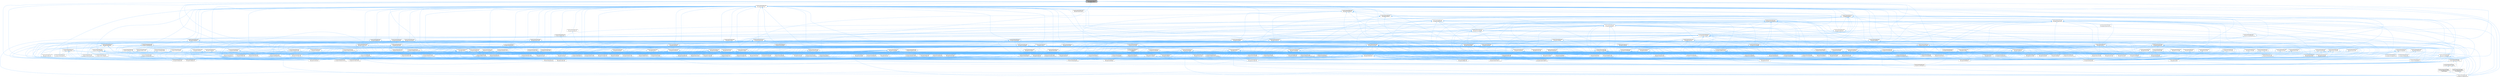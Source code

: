 digraph "/home/runner/work/doxygen/doxygen/src/utf8.h"
{
 // INTERACTIVE_SVG=YES
 // LATEX_PDF_SIZE
  bgcolor="transparent";
  edge [fontname=Helvetica,fontsize=10,labelfontname=Helvetica,labelfontsize=10];
  node [fontname=Helvetica,fontsize=10,shape=box,height=0.2,width=0.4];
  Node1 [label="/home/runner/work/doxygen\l/doxygen/src/utf8.h",height=0.2,width=0.4,color="gray40", fillcolor="grey60", style="filled", fontcolor="black",tooltip="Various UTF8 related helper functions."];
  Node1 -> Node2 [dir="back",color="steelblue1",style="solid"];
  Node2 [label="/home/runner/work/doxygen\l/doxygen/src/definition.cpp",height=0.2,width=0.4,color="grey40", fillcolor="white", style="filled",URL="$d3/dea/definition_8cpp.html",tooltip=" "];
  Node1 -> Node3 [dir="back",color="steelblue1",style="solid"];
  Node3 [label="/home/runner/work/doxygen\l/doxygen/src/filename.h",height=0.2,width=0.4,color="grey40", fillcolor="white", style="filled",URL="$dc/dd6/filename_8h.html",tooltip=" "];
  Node3 -> Node4 [dir="back",color="steelblue1",style="solid"];
  Node4 [label="/home/runner/work/doxygen\l/doxygen/src/code.l",height=0.2,width=0.4,color="grey40", fillcolor="white", style="filled",URL="$da/d1f/code_8l.html",tooltip=" "];
  Node3 -> Node5 [dir="back",color="steelblue1",style="solid"];
  Node5 [label="/home/runner/work/doxygen\l/doxygen/src/context.cpp",height=0.2,width=0.4,color="grey40", fillcolor="white", style="filled",URL="$db/d12/context_8cpp.html",tooltip=" "];
  Node3 -> Node6 [dir="back",color="steelblue1",style="solid"];
  Node6 [label="/home/runner/work/doxygen\l/doxygen/src/defgen.cpp",height=0.2,width=0.4,color="grey40", fillcolor="white", style="filled",URL="$d3/d17/defgen_8cpp.html",tooltip=" "];
  Node3 -> Node7 [dir="back",color="steelblue1",style="solid"];
  Node7 [label="/home/runner/work/doxygen\l/doxygen/src/dirdef.cpp",height=0.2,width=0.4,color="grey40", fillcolor="white", style="filled",URL="$d8/d52/dirdef_8cpp.html",tooltip=" "];
  Node3 -> Node8 [dir="back",color="steelblue1",style="solid"];
  Node8 [label="/home/runner/work/doxygen\l/doxygen/src/docbookgen.cpp",height=0.2,width=0.4,color="grey40", fillcolor="white", style="filled",URL="$d8/d29/docbookgen_8cpp.html",tooltip=" "];
  Node3 -> Node9 [dir="back",color="steelblue1",style="solid"];
  Node9 [label="/home/runner/work/doxygen\l/doxygen/src/docbookvisitor.cpp",height=0.2,width=0.4,color="grey40", fillcolor="white", style="filled",URL="$dc/d05/docbookvisitor_8cpp.html",tooltip=" "];
  Node3 -> Node10 [dir="back",color="steelblue1",style="solid"];
  Node10 [label="/home/runner/work/doxygen\l/doxygen/src/doxygen.cpp",height=0.2,width=0.4,color="grey40", fillcolor="white", style="filled",URL="$dc/d98/doxygen_8cpp.html",tooltip=" "];
  Node3 -> Node11 [dir="back",color="steelblue1",style="solid"];
  Node11 [label="/home/runner/work/doxygen\l/doxygen/src/filedef.cpp",height=0.2,width=0.4,color="grey40", fillcolor="white", style="filled",URL="$d6/ddc/filedef_8cpp.html",tooltip=" "];
  Node3 -> Node12 [dir="back",color="steelblue1",style="solid"];
  Node12 [label="/home/runner/work/doxygen\l/doxygen/src/index.cpp",height=0.2,width=0.4,color="grey40", fillcolor="white", style="filled",URL="$db/d14/index_8cpp.html",tooltip="This file contains functions for the various index pages."];
  Node3 -> Node13 [dir="back",color="steelblue1",style="solid"];
  Node13 [label="/home/runner/work/doxygen\l/doxygen/src/latexgen.cpp",height=0.2,width=0.4,color="grey40", fillcolor="white", style="filled",URL="$d4/d42/latexgen_8cpp.html",tooltip=" "];
  Node3 -> Node14 [dir="back",color="steelblue1",style="solid"];
  Node14 [label="/home/runner/work/doxygen\l/doxygen/src/perlmodgen.cpp",height=0.2,width=0.4,color="grey40", fillcolor="white", style="filled",URL="$de/dd0/perlmodgen_8cpp.html",tooltip=" "];
  Node3 -> Node15 [dir="back",color="steelblue1",style="solid"];
  Node15 [label="/home/runner/work/doxygen\l/doxygen/src/rtfgen.cpp",height=0.2,width=0.4,color="grey40", fillcolor="white", style="filled",URL="$d0/d9c/rtfgen_8cpp.html",tooltip=" "];
  Node3 -> Node16 [dir="back",color="steelblue1",style="solid"];
  Node16 [label="/home/runner/work/doxygen\l/doxygen/src/searchindex_js.cpp",height=0.2,width=0.4,color="grey40", fillcolor="white", style="filled",URL="$d9/d2f/searchindex__js_8cpp.html",tooltip=" "];
  Node3 -> Node17 [dir="back",color="steelblue1",style="solid"];
  Node17 [label="/home/runner/work/doxygen\l/doxygen/src/tagreader.cpp",height=0.2,width=0.4,color="grey40", fillcolor="white", style="filled",URL="$d4/d7b/tagreader_8cpp.html",tooltip=" "];
  Node3 -> Node18 [dir="back",color="steelblue1",style="solid"];
  Node18 [label="/home/runner/work/doxygen\l/doxygen/src/util.cpp",height=0.2,width=0.4,color="grey40", fillcolor="white", style="filled",URL="$df/d2d/util_8cpp.html",tooltip=" "];
  Node3 -> Node19 [dir="back",color="steelblue1",style="solid"];
  Node19 [label="/home/runner/work/doxygen\l/doxygen/src/vhdldocgen.cpp",height=0.2,width=0.4,color="grey40", fillcolor="white", style="filled",URL="$de/dea/vhdldocgen_8cpp.html",tooltip=" "];
  Node3 -> Node20 [dir="back",color="steelblue1",style="solid"];
  Node20 [label="/home/runner/work/doxygen\l/doxygen/src/xmldocvisitor.cpp",height=0.2,width=0.4,color="grey40", fillcolor="white", style="filled",URL="$dd/db6/xmldocvisitor_8cpp.html",tooltip=" "];
  Node3 -> Node21 [dir="back",color="steelblue1",style="solid"];
  Node21 [label="/home/runner/work/doxygen\l/doxygen/src/xmlgen.cpp",height=0.2,width=0.4,color="grey40", fillcolor="white", style="filled",URL="$d0/dc3/xmlgen_8cpp.html",tooltip=" "];
  Node1 -> Node22 [dir="back",color="steelblue1",style="solid"];
  Node22 [label="/home/runner/work/doxygen\l/doxygen/src/htmlgen.cpp",height=0.2,width=0.4,color="grey40", fillcolor="white", style="filled",URL="$d8/d6e/htmlgen_8cpp.html",tooltip=" "];
  Node1 -> Node12 [dir="back",color="steelblue1",style="solid"];
  Node1 -> Node13 [dir="back",color="steelblue1",style="solid"];
  Node1 -> Node23 [dir="back",color="steelblue1",style="solid"];
  Node23 [label="/home/runner/work/doxygen\l/doxygen/src/mangen.cpp",height=0.2,width=0.4,color="grey40", fillcolor="white", style="filled",URL="$d7/de7/mangen_8cpp.html",tooltip=" "];
  Node1 -> Node24 [dir="back",color="steelblue1",style="solid"];
  Node24 [label="/home/runner/work/doxygen\l/doxygen/src/markdown.cpp",height=0.2,width=0.4,color="grey40", fillcolor="white", style="filled",URL="$de/d04/markdown_8cpp.html",tooltip=" "];
  Node1 -> Node25 [dir="back",color="steelblue1",style="solid"];
  Node25 [label="/home/runner/work/doxygen\l/doxygen/src/qcstring.h",height=0.2,width=0.4,color="grey40", fillcolor="white", style="filled",URL="$d7/d5c/qcstring_8h.html",tooltip=" "];
  Node25 -> Node26 [dir="back",color="steelblue1",style="solid"];
  Node26 [label="/home/runner/work/doxygen\l/doxygen/src/arguments.h",height=0.2,width=0.4,color="grey40", fillcolor="white", style="filled",URL="$df/d9b/arguments_8h.html",tooltip=" "];
  Node26 -> Node27 [dir="back",color="steelblue1",style="solid"];
  Node27 [label="/home/runner/work/doxygen\l/doxygen/src/arguments.cpp",height=0.2,width=0.4,color="grey40", fillcolor="white", style="filled",URL="$d4/dd4/arguments_8cpp.html",tooltip=" "];
  Node26 -> Node28 [dir="back",color="steelblue1",style="solid"];
  Node28 [label="/home/runner/work/doxygen\l/doxygen/src/classdef.cpp",height=0.2,width=0.4,color="grey40", fillcolor="white", style="filled",URL="$de/d89/classdef_8cpp.html",tooltip=" "];
  Node26 -> Node29 [dir="back",color="steelblue1",style="solid"];
  Node29 [label="/home/runner/work/doxygen\l/doxygen/src/classdef.h",height=0.2,width=0.4,color="grey40", fillcolor="white", style="filled",URL="$d1/da6/classdef_8h.html",tooltip=" "];
  Node29 -> Node28 [dir="back",color="steelblue1",style="solid"];
  Node29 -> Node30 [dir="back",color="steelblue1",style="solid"];
  Node30 [label="/home/runner/work/doxygen\l/doxygen/src/classlist.h",height=0.2,width=0.4,color="grey40", fillcolor="white", style="filled",URL="$d2/df8/classlist_8h.html",tooltip=" "];
  Node30 -> Node28 [dir="back",color="steelblue1",style="solid"];
  Node30 -> Node31 [dir="back",color="steelblue1",style="solid"];
  Node31 [label="/home/runner/work/doxygen\l/doxygen/src/classlist.cpp",height=0.2,width=0.4,color="grey40", fillcolor="white", style="filled",URL="$d6/d10/classlist_8cpp.html",tooltip=" "];
  Node30 -> Node4 [dir="back",color="steelblue1",style="solid"];
  Node30 -> Node5 [dir="back",color="steelblue1",style="solid"];
  Node30 -> Node6 [dir="back",color="steelblue1",style="solid"];
  Node30 -> Node32 [dir="back",color="steelblue1",style="solid"];
  Node32 [label="/home/runner/work/doxygen\l/doxygen/src/diagram.cpp",height=0.2,width=0.4,color="grey40", fillcolor="white", style="filled",URL="$da/d0d/diagram_8cpp.html",tooltip=" "];
  Node30 -> Node8 [dir="back",color="steelblue1",style="solid"];
  Node30 -> Node33 [dir="back",color="steelblue1",style="solid"];
  Node33 [label="/home/runner/work/doxygen\l/doxygen/src/docparser.cpp",height=0.2,width=0.4,color="grey40", fillcolor="white", style="filled",URL="$da/d17/docparser_8cpp.html",tooltip=" "];
  Node30 -> Node34 [dir="back",color="steelblue1",style="solid"];
  Node34 [label="/home/runner/work/doxygen\l/doxygen/src/dotgfxhierarchytable.cpp",height=0.2,width=0.4,color="grey40", fillcolor="white", style="filled",URL="$d4/d09/dotgfxhierarchytable_8cpp.html",tooltip=" "];
  Node30 -> Node35 [dir="back",color="steelblue1",style="solid"];
  Node35 [label="/home/runner/work/doxygen\l/doxygen/src/dotgroupcollaboration.cpp",height=0.2,width=0.4,color="grey40", fillcolor="white", style="filled",URL="$d1/d86/dotgroupcollaboration_8cpp.html",tooltip=" "];
  Node30 -> Node10 [dir="back",color="steelblue1",style="solid"];
  Node30 -> Node11 [dir="back",color="steelblue1",style="solid"];
  Node30 -> Node36 [dir="back",color="steelblue1",style="solid"];
  Node36 [label="/home/runner/work/doxygen\l/doxygen/src/fortrancode.l",height=0.2,width=0.4,color="grey40", fillcolor="white", style="filled",URL="$d9/d5b/fortrancode_8l.html",tooltip=" "];
  Node30 -> Node37 [dir="back",color="steelblue1",style="solid"];
  Node37 [label="/home/runner/work/doxygen\l/doxygen/src/groupdef.cpp",height=0.2,width=0.4,color="grey40", fillcolor="white", style="filled",URL="$d6/d42/groupdef_8cpp.html",tooltip=" "];
  Node30 -> Node12 [dir="back",color="steelblue1",style="solid"];
  Node30 -> Node13 [dir="back",color="steelblue1",style="solid"];
  Node30 -> Node38 [dir="back",color="steelblue1",style="solid"];
  Node38 [label="/home/runner/work/doxygen\l/doxygen/src/namespacedef.cpp",height=0.2,width=0.4,color="grey40", fillcolor="white", style="filled",URL="$d7/d1c/namespacedef_8cpp.html",tooltip=" "];
  Node30 -> Node14 [dir="back",color="steelblue1",style="solid"];
  Node30 -> Node39 [dir="back",color="steelblue1",style="solid"];
  Node39 [label="/home/runner/work/doxygen\l/doxygen/src/pycode.l",height=0.2,width=0.4,color="grey40", fillcolor="white", style="filled",URL="$d3/ded/pycode_8l.html",tooltip=" "];
  Node30 -> Node15 [dir="back",color="steelblue1",style="solid"];
  Node30 -> Node16 [dir="back",color="steelblue1",style="solid"];
  Node30 -> Node18 [dir="back",color="steelblue1",style="solid"];
  Node30 -> Node19 [dir="back",color="steelblue1",style="solid"];
  Node30 -> Node21 [dir="back",color="steelblue1",style="solid"];
  Node29 -> Node40 [dir="back",color="steelblue1",style="solid"];
  Node40 [label="/home/runner/work/doxygen\l/doxygen/src/context.h",height=0.2,width=0.4,color="grey40", fillcolor="white", style="filled",URL="$dc/d1e/context_8h.html",tooltip=" "];
  Node40 -> Node5 [dir="back",color="steelblue1",style="solid"];
  Node40 -> Node10 [dir="back",color="steelblue1",style="solid"];
  Node29 -> Node32 [dir="back",color="steelblue1",style="solid"];
  Node29 -> Node8 [dir="back",color="steelblue1",style="solid"];
  Node29 -> Node41 [dir="back",color="steelblue1",style="solid"];
  Node41 [label="/home/runner/work/doxygen\l/doxygen/src/docsets.cpp",height=0.2,width=0.4,color="grey40", fillcolor="white", style="filled",URL="$d7/d8f/docsets_8cpp.html",tooltip=" "];
  Node29 -> Node42 [dir="back",color="steelblue1",style="solid"];
  Node42 [label="/home/runner/work/doxygen\l/doxygen/src/dotclassgraph.h",height=0.2,width=0.4,color="grey40", fillcolor="white", style="filled",URL="$d5/d04/dotclassgraph_8h.html",tooltip=" "];
  Node42 -> Node28 [dir="back",color="steelblue1",style="solid"];
  Node42 -> Node5 [dir="back",color="steelblue1",style="solid"];
  Node42 -> Node6 [dir="back",color="steelblue1",style="solid"];
  Node42 -> Node8 [dir="back",color="steelblue1",style="solid"];
  Node42 -> Node43 [dir="back",color="steelblue1",style="solid"];
  Node43 [label="/home/runner/work/doxygen\l/doxygen/src/dotclassgraph.cpp",height=0.2,width=0.4,color="grey40", fillcolor="white", style="filled",URL="$d4/dcd/dotclassgraph_8cpp.html",tooltip=" "];
  Node42 -> Node22 [dir="back",color="steelblue1",style="solid"];
  Node42 -> Node13 [dir="back",color="steelblue1",style="solid"];
  Node42 -> Node15 [dir="back",color="steelblue1",style="solid"];
  Node42 -> Node21 [dir="back",color="steelblue1",style="solid"];
  Node29 -> Node44 [dir="back",color="steelblue1",style="solid"];
  Node44 [label="/home/runner/work/doxygen\l/doxygen/src/dotgfxhierarchytable.h",height=0.2,width=0.4,color="grey40", fillcolor="white", style="filled",URL="$d2/de7/dotgfxhierarchytable_8h.html",tooltip=" "];
  Node44 -> Node5 [dir="back",color="steelblue1",style="solid"];
  Node44 -> Node40 [dir="back",color="steelblue1",style="solid"];
  Node44 -> Node34 [dir="back",color="steelblue1",style="solid"];
  Node44 -> Node22 [dir="back",color="steelblue1",style="solid"];
  Node44 -> Node12 [dir="back",color="steelblue1",style="solid"];
  Node29 -> Node45 [dir="back",color="steelblue1",style="solid"];
  Node45 [label="/home/runner/work/doxygen\l/doxygen/src/dotnode.cpp",height=0.2,width=0.4,color="grey40", fillcolor="white", style="filled",URL="$df/d58/dotnode_8cpp.html",tooltip=" "];
  Node29 -> Node11 [dir="back",color="steelblue1",style="solid"];
  Node29 -> Node46 [dir="back",color="steelblue1",style="solid"];
  Node46 [label="/home/runner/work/doxygen\l/doxygen/src/ftvhelp.cpp",height=0.2,width=0.4,color="grey40", fillcolor="white", style="filled",URL="$db/d41/ftvhelp_8cpp.html",tooltip=" "];
  Node29 -> Node37 [dir="back",color="steelblue1",style="solid"];
  Node29 -> Node47 [dir="back",color="steelblue1",style="solid"];
  Node47 [label="/home/runner/work/doxygen\l/doxygen/src/memberdef.h",height=0.2,width=0.4,color="grey40", fillcolor="white", style="filled",URL="$d4/d46/memberdef_8h.html",tooltip=" "];
  Node47 -> Node8 [dir="back",color="steelblue1",style="solid"];
  Node47 -> Node41 [dir="back",color="steelblue1",style="solid"];
  Node47 -> Node48 [dir="back",color="steelblue1",style="solid"];
  Node48 [label="/home/runner/work/doxygen\l/doxygen/src/dotcallgraph.h",height=0.2,width=0.4,color="grey40", fillcolor="white", style="filled",URL="$dc/dcf/dotcallgraph_8h.html",tooltip=" "];
  Node48 -> Node5 [dir="back",color="steelblue1",style="solid"];
  Node48 -> Node8 [dir="back",color="steelblue1",style="solid"];
  Node48 -> Node49 [dir="back",color="steelblue1",style="solid"];
  Node49 [label="/home/runner/work/doxygen\l/doxygen/src/dotcallgraph.cpp",height=0.2,width=0.4,color="grey40", fillcolor="white", style="filled",URL="$d4/dd5/dotcallgraph_8cpp.html",tooltip=" "];
  Node48 -> Node22 [dir="back",color="steelblue1",style="solid"];
  Node48 -> Node13 [dir="back",color="steelblue1",style="solid"];
  Node48 -> Node50 [dir="back",color="steelblue1",style="solid"];
  Node50 [label="/home/runner/work/doxygen\l/doxygen/src/memberdef.cpp",height=0.2,width=0.4,color="grey40", fillcolor="white", style="filled",URL="$d0/d72/memberdef_8cpp.html",tooltip=" "];
  Node48 -> Node15 [dir="back",color="steelblue1",style="solid"];
  Node47 -> Node11 [dir="back",color="steelblue1",style="solid"];
  Node47 -> Node51 [dir="back",color="steelblue1",style="solid"];
  Node51 [label="/home/runner/work/doxygen\l/doxygen/src/htmldocvisitor.cpp",height=0.2,width=0.4,color="grey40", fillcolor="white", style="filled",URL="$da/db0/htmldocvisitor_8cpp.html",tooltip=" "];
  Node47 -> Node52 [dir="back",color="steelblue1",style="solid"];
  Node52 [label="/home/runner/work/doxygen\l/doxygen/src/htmlhelp.cpp",height=0.2,width=0.4,color="grey40", fillcolor="white", style="filled",URL="$d3/d4b/htmlhelp_8cpp.html",tooltip=" "];
  Node47 -> Node50 [dir="back",color="steelblue1",style="solid"];
  Node47 -> Node53 [dir="back",color="steelblue1",style="solid"];
  Node53 [label="/home/runner/work/doxygen\l/doxygen/src/memberlist.h",height=0.2,width=0.4,color="grey40", fillcolor="white", style="filled",URL="$dd/d78/memberlist_8h.html",tooltip=" "];
  Node53 -> Node28 [dir="back",color="steelblue1",style="solid"];
  Node53 -> Node40 [dir="back",color="steelblue1",style="solid"];
  Node53 -> Node6 [dir="back",color="steelblue1",style="solid"];
  Node53 -> Node2 [dir="back",color="steelblue1",style="solid"];
  Node53 -> Node8 [dir="back",color="steelblue1",style="solid"];
  Node53 -> Node49 [dir="back",color="steelblue1",style="solid"];
  Node53 -> Node45 [dir="back",color="steelblue1",style="solid"];
  Node53 -> Node10 [dir="back",color="steelblue1",style="solid"];
  Node53 -> Node54 [dir="back",color="steelblue1",style="solid"];
  Node54 [label="/home/runner/work/doxygen\l/doxygen/src/doxygen.h",height=0.2,width=0.4,color="grey40", fillcolor="white", style="filled",URL="$d1/da1/doxygen_8h.html",tooltip=" "];
  Node54 -> Node28 [dir="back",color="steelblue1",style="solid"];
  Node54 -> Node31 [dir="back",color="steelblue1",style="solid"];
  Node54 -> Node4 [dir="back",color="steelblue1",style="solid"];
  Node54 -> Node55 [dir="back",color="steelblue1",style="solid"];
  Node55 [label="/home/runner/work/doxygen\l/doxygen/src/commentcnv.l",height=0.2,width=0.4,color="grey40", fillcolor="white", style="filled",URL="$d0/d47/commentcnv_8l.html",tooltip=" "];
  Node54 -> Node56 [dir="back",color="steelblue1",style="solid"];
  Node56 [label="/home/runner/work/doxygen\l/doxygen/src/commentscan.l",height=0.2,width=0.4,color="grey40", fillcolor="white", style="filled",URL="$d7/d5f/commentscan_8l.html",tooltip=" "];
  Node54 -> Node57 [dir="back",color="steelblue1",style="solid"];
  Node57 [label="/home/runner/work/doxygen\l/doxygen/src/conceptdef.cpp",height=0.2,width=0.4,color="grey40", fillcolor="white", style="filled",URL="$d8/d0a/conceptdef_8cpp.html",tooltip=" "];
  Node54 -> Node5 [dir="back",color="steelblue1",style="solid"];
  Node54 -> Node6 [dir="back",color="steelblue1",style="solid"];
  Node54 -> Node2 [dir="back",color="steelblue1",style="solid"];
  Node54 -> Node32 [dir="back",color="steelblue1",style="solid"];
  Node54 -> Node7 [dir="back",color="steelblue1",style="solid"];
  Node54 -> Node8 [dir="back",color="steelblue1",style="solid"];
  Node54 -> Node9 [dir="back",color="steelblue1",style="solid"];
  Node54 -> Node58 [dir="back",color="steelblue1",style="solid"];
  Node58 [label="/home/runner/work/doxygen\l/doxygen/src/docgroup.cpp",height=0.2,width=0.4,color="grey40", fillcolor="white", style="filled",URL="$d3/d36/docgroup_8cpp.html",tooltip=" "];
  Node54 -> Node59 [dir="back",color="steelblue1",style="solid"];
  Node59 [label="/home/runner/work/doxygen\l/doxygen/src/docnode.cpp",height=0.2,width=0.4,color="grey40", fillcolor="white", style="filled",URL="$d0/d2b/docnode_8cpp.html",tooltip=" "];
  Node54 -> Node33 [dir="back",color="steelblue1",style="solid"];
  Node54 -> Node41 [dir="back",color="steelblue1",style="solid"];
  Node54 -> Node60 [dir="back",color="steelblue1",style="solid"];
  Node60 [label="/home/runner/work/doxygen\l/doxygen/src/doctokenizer.l",height=0.2,width=0.4,color="grey40", fillcolor="white", style="filled",URL="$d1/d39/doctokenizer_8l.html",tooltip=" "];
  Node54 -> Node61 [dir="back",color="steelblue1",style="solid"];
  Node61 [label="/home/runner/work/doxygen\l/doxygen/src/docvisitor.cpp",height=0.2,width=0.4,color="grey40", fillcolor="white", style="filled",URL="$da/d39/docvisitor_8cpp.html",tooltip=" "];
  Node54 -> Node62 [dir="back",color="steelblue1",style="solid"];
  Node62 [label="/home/runner/work/doxygen\l/doxygen/src/dot.cpp",height=0.2,width=0.4,color="grey40", fillcolor="white", style="filled",URL="$de/daa/dot_8cpp.html",tooltip=" "];
  Node54 -> Node63 [dir="back",color="steelblue1",style="solid"];
  Node63 [label="/home/runner/work/doxygen\l/doxygen/src/dot.h",height=0.2,width=0.4,color="grey40", fillcolor="white", style="filled",URL="$d6/d4a/dot_8h.html",tooltip=" "];
  Node63 -> Node28 [dir="back",color="steelblue1",style="solid"];
  Node63 -> Node5 [dir="back",color="steelblue1",style="solid"];
  Node63 -> Node6 [dir="back",color="steelblue1",style="solid"];
  Node63 -> Node7 [dir="back",color="steelblue1",style="solid"];
  Node63 -> Node8 [dir="back",color="steelblue1",style="solid"];
  Node63 -> Node9 [dir="back",color="steelblue1",style="solid"];
  Node63 -> Node62 [dir="back",color="steelblue1",style="solid"];
  Node63 -> Node64 [dir="back",color="steelblue1",style="solid"];
  Node64 [label="/home/runner/work/doxygen\l/doxygen/src/dotfilepatcher.cpp",height=0.2,width=0.4,color="grey40", fillcolor="white", style="filled",URL="$d9/d92/dotfilepatcher_8cpp.html",tooltip=" "];
  Node63 -> Node65 [dir="back",color="steelblue1",style="solid"];
  Node65 [label="/home/runner/work/doxygen\l/doxygen/src/dotgraph.cpp",height=0.2,width=0.4,color="grey40", fillcolor="white", style="filled",URL="$de/d45/dotgraph_8cpp.html",tooltip=" "];
  Node63 -> Node66 [dir="back",color="steelblue1",style="solid"];
  Node66 [label="/home/runner/work/doxygen\l/doxygen/src/dotlegendgraph.cpp",height=0.2,width=0.4,color="grey40", fillcolor="white", style="filled",URL="$d4/d33/dotlegendgraph_8cpp.html",tooltip=" "];
  Node63 -> Node67 [dir="back",color="steelblue1",style="solid"];
  Node67 [label="/home/runner/work/doxygen\l/doxygen/src/dotrunner.cpp",height=0.2,width=0.4,color="grey40", fillcolor="white", style="filled",URL="$d1/dfe/dotrunner_8cpp.html",tooltip=" "];
  Node63 -> Node10 [dir="back",color="steelblue1",style="solid"];
  Node63 -> Node11 [dir="back",color="steelblue1",style="solid"];
  Node63 -> Node37 [dir="back",color="steelblue1",style="solid"];
  Node63 -> Node51 [dir="back",color="steelblue1",style="solid"];
  Node63 -> Node22 [dir="back",color="steelblue1",style="solid"];
  Node63 -> Node12 [dir="back",color="steelblue1",style="solid"];
  Node63 -> Node68 [dir="back",color="steelblue1",style="solid"];
  Node68 [label="/home/runner/work/doxygen\l/doxygen/src/latexdocvisitor.cpp",height=0.2,width=0.4,color="grey40", fillcolor="white", style="filled",URL="$d1/d4e/latexdocvisitor_8cpp.html",tooltip=" "];
  Node63 -> Node13 [dir="back",color="steelblue1",style="solid"];
  Node63 -> Node69 [dir="back",color="steelblue1",style="solid"];
  Node69 [label="/home/runner/work/doxygen\l/doxygen/src/mandocvisitor.cpp",height=0.2,width=0.4,color="grey40", fillcolor="white", style="filled",URL="$d8/dde/mandocvisitor_8cpp.html",tooltip=" "];
  Node63 -> Node50 [dir="back",color="steelblue1",style="solid"];
  Node63 -> Node70 [dir="back",color="steelblue1",style="solid"];
  Node70 [label="/home/runner/work/doxygen\l/doxygen/src/rtfdocvisitor.cpp",height=0.2,width=0.4,color="grey40", fillcolor="white", style="filled",URL="$de/d9a/rtfdocvisitor_8cpp.html",tooltip=" "];
  Node63 -> Node15 [dir="back",color="steelblue1",style="solid"];
  Node63 -> Node20 [dir="back",color="steelblue1",style="solid"];
  Node63 -> Node21 [dir="back",color="steelblue1",style="solid"];
  Node54 -> Node71 [dir="back",color="steelblue1",style="solid"];
  Node71 [label="/home/runner/work/doxygen\l/doxygen/src/dotdirdeps.cpp",height=0.2,width=0.4,color="grey40", fillcolor="white", style="filled",URL="$da/d45/dotdirdeps_8cpp.html",tooltip=" "];
  Node54 -> Node64 [dir="back",color="steelblue1",style="solid"];
  Node54 -> Node34 [dir="back",color="steelblue1",style="solid"];
  Node54 -> Node65 [dir="back",color="steelblue1",style="solid"];
  Node54 -> Node35 [dir="back",color="steelblue1",style="solid"];
  Node54 -> Node66 [dir="back",color="steelblue1",style="solid"];
  Node54 -> Node45 [dir="back",color="steelblue1",style="solid"];
  Node54 -> Node67 [dir="back",color="steelblue1",style="solid"];
  Node54 -> Node10 [dir="back",color="steelblue1",style="solid"];
  Node54 -> Node72 [dir="back",color="steelblue1",style="solid"];
  Node72 [label="/home/runner/work/doxygen\l/doxygen/src/eclipsehelp.cpp",height=0.2,width=0.4,color="grey40", fillcolor="white", style="filled",URL="$d8/d56/eclipsehelp_8cpp.html",tooltip=" "];
  Node54 -> Node73 [dir="back",color="steelblue1",style="solid"];
  Node73 [label="/home/runner/work/doxygen\l/doxygen/src/entry.cpp",height=0.2,width=0.4,color="grey40", fillcolor="white", style="filled",URL="$d2/dd2/entry_8cpp.html",tooltip=" "];
  Node54 -> Node11 [dir="back",color="steelblue1",style="solid"];
  Node54 -> Node74 [dir="back",color="steelblue1",style="solid"];
  Node74 [label="/home/runner/work/doxygen\l/doxygen/src/formula.cpp",height=0.2,width=0.4,color="grey40", fillcolor="white", style="filled",URL="$d7/d5b/formula_8cpp.html",tooltip=" "];
  Node54 -> Node36 [dir="back",color="steelblue1",style="solid"];
  Node54 -> Node75 [dir="back",color="steelblue1",style="solid"];
  Node75 [label="/home/runner/work/doxygen\l/doxygen/src/fortranscanner.l",height=0.2,width=0.4,color="grey40", fillcolor="white", style="filled",URL="$dd/d00/fortranscanner_8l.html",tooltip=" "];
  Node54 -> Node46 [dir="back",color="steelblue1",style="solid"];
  Node54 -> Node37 [dir="back",color="steelblue1",style="solid"];
  Node54 -> Node51 [dir="back",color="steelblue1",style="solid"];
  Node54 -> Node22 [dir="back",color="steelblue1",style="solid"];
  Node54 -> Node52 [dir="back",color="steelblue1",style="solid"];
  Node54 -> Node12 [dir="back",color="steelblue1",style="solid"];
  Node54 -> Node68 [dir="back",color="steelblue1",style="solid"];
  Node54 -> Node13 [dir="back",color="steelblue1",style="solid"];
  Node54 -> Node76 [dir="back",color="steelblue1",style="solid"];
  Node76 [label="/home/runner/work/doxygen\l/doxygen/src/layout.cpp",height=0.2,width=0.4,color="grey40", fillcolor="white", style="filled",URL="$db/d16/layout_8cpp.html",tooltip=" "];
  Node54 -> Node77 [dir="back",color="steelblue1",style="solid"];
  Node77 [label="/home/runner/work/doxygen\l/doxygen/src/lexcode.l",height=0.2,width=0.4,color="grey40", fillcolor="white", style="filled",URL="$d0/d7e/lexcode_8l.html",tooltip=" "];
  Node54 -> Node78 [dir="back",color="steelblue1",style="solid"];
  Node78 [label="/home/runner/work/doxygen\l/doxygen/src/main.cpp",height=0.2,width=0.4,color="grey40", fillcolor="white", style="filled",URL="$df/d0a/main_8cpp.html",tooltip="main entry point for doxygen"];
  Node54 -> Node69 [dir="back",color="steelblue1",style="solid"];
  Node54 -> Node23 [dir="back",color="steelblue1",style="solid"];
  Node54 -> Node24 [dir="back",color="steelblue1",style="solid"];
  Node54 -> Node50 [dir="back",color="steelblue1",style="solid"];
  Node54 -> Node79 [dir="back",color="steelblue1",style="solid"];
  Node79 [label="/home/runner/work/doxygen\l/doxygen/src/membergroup.cpp",height=0.2,width=0.4,color="grey40", fillcolor="white", style="filled",URL="$d6/d18/membergroup_8cpp.html",tooltip=" "];
  Node54 -> Node80 [dir="back",color="steelblue1",style="solid"];
  Node80 [label="/home/runner/work/doxygen\l/doxygen/src/memberlist.cpp",height=0.2,width=0.4,color="grey40", fillcolor="white", style="filled",URL="$d0/d14/memberlist_8cpp.html",tooltip=" "];
  Node54 -> Node81 [dir="back",color="steelblue1",style="solid"];
  Node81 [label="/home/runner/work/doxygen\l/doxygen/src/message.cpp",height=0.2,width=0.4,color="grey40", fillcolor="white", style="filled",URL="$d8/d6a/message_8cpp.html",tooltip=" "];
  Node54 -> Node82 [dir="back",color="steelblue1",style="solid"];
  Node82 [label="/home/runner/work/doxygen\l/doxygen/src/msc.cpp",height=0.2,width=0.4,color="grey40", fillcolor="white", style="filled",URL="$db/d33/msc_8cpp.html",tooltip=" "];
  Node54 -> Node38 [dir="back",color="steelblue1",style="solid"];
  Node54 -> Node83 [dir="back",color="steelblue1",style="solid"];
  Node83 [label="/home/runner/work/doxygen\l/doxygen/src/outputgen.cpp",height=0.2,width=0.4,color="grey40", fillcolor="white", style="filled",URL="$d0/d17/outputgen_8cpp.html",tooltip=" "];
  Node54 -> Node84 [dir="back",color="steelblue1",style="solid"];
  Node84 [label="/home/runner/work/doxygen\l/doxygen/src/outputlist.cpp",height=0.2,width=0.4,color="grey40", fillcolor="white", style="filled",URL="$db/dd8/outputlist_8cpp.html",tooltip=" "];
  Node54 -> Node85 [dir="back",color="steelblue1",style="solid"];
  Node85 [label="/home/runner/work/doxygen\l/doxygen/src/outputlist.h",height=0.2,width=0.4,color="grey40", fillcolor="white", style="filled",URL="$d2/db9/outputlist_8h.html",tooltip=" "];
  Node85 -> Node28 [dir="back",color="steelblue1",style="solid"];
  Node85 -> Node31 [dir="back",color="steelblue1",style="solid"];
  Node85 -> Node4 [dir="back",color="steelblue1",style="solid"];
  Node85 -> Node57 [dir="back",color="steelblue1",style="solid"];
  Node85 -> Node2 [dir="back",color="steelblue1",style="solid"];
  Node85 -> Node7 [dir="back",color="steelblue1",style="solid"];
  Node85 -> Node10 [dir="back",color="steelblue1",style="solid"];
  Node85 -> Node11 [dir="back",color="steelblue1",style="solid"];
  Node85 -> Node36 [dir="back",color="steelblue1",style="solid"];
  Node85 -> Node37 [dir="back",color="steelblue1",style="solid"];
  Node85 -> Node12 [dir="back",color="steelblue1",style="solid"];
  Node85 -> Node50 [dir="back",color="steelblue1",style="solid"];
  Node85 -> Node79 [dir="back",color="steelblue1",style="solid"];
  Node85 -> Node80 [dir="back",color="steelblue1",style="solid"];
  Node85 -> Node38 [dir="back",color="steelblue1",style="solid"];
  Node85 -> Node84 [dir="back",color="steelblue1",style="solid"];
  Node85 -> Node86 [dir="back",color="steelblue1",style="solid"];
  Node86 [label="/home/runner/work/doxygen\l/doxygen/src/pagedef.cpp",height=0.2,width=0.4,color="grey40", fillcolor="white", style="filled",URL="$d9/db4/pagedef_8cpp.html",tooltip=" "];
  Node85 -> Node39 [dir="back",color="steelblue1",style="solid"];
  Node85 -> Node87 [dir="back",color="steelblue1",style="solid"];
  Node87 [label="/home/runner/work/doxygen\l/doxygen/src/sqlcode.l",height=0.2,width=0.4,color="grey40", fillcolor="white", style="filled",URL="$d2/dda/sqlcode_8l.html",tooltip=" "];
  Node85 -> Node18 [dir="back",color="steelblue1",style="solid"];
  Node85 -> Node88 [dir="back",color="steelblue1",style="solid"];
  Node88 [label="/home/runner/work/doxygen\l/doxygen/src/vhdlcode.l",height=0.2,width=0.4,color="grey40", fillcolor="white", style="filled",URL="$d5/d6a/vhdlcode_8l.html",tooltip=" "];
  Node85 -> Node19 [dir="back",color="steelblue1",style="solid"];
  Node85 -> Node89 [dir="back",color="steelblue1",style="solid"];
  Node89 [label="/home/runner/work/doxygen\l/doxygen/src/vhdljjparser.cpp",height=0.2,width=0.4,color="grey40", fillcolor="white", style="filled",URL="$d1/d86/vhdljjparser_8cpp.html",tooltip=" "];
  Node85 -> Node90 [dir="back",color="steelblue1",style="solid"];
  Node90 [label="/home/runner/work/doxygen\l/doxygen/src/xmlcode.l",height=0.2,width=0.4,color="grey40", fillcolor="white", style="filled",URL="$dc/dc1/xmlcode_8l.html",tooltip=" "];
  Node54 -> Node86 [dir="back",color="steelblue1",style="solid"];
  Node54 -> Node14 [dir="back",color="steelblue1",style="solid"];
  Node54 -> Node91 [dir="back",color="steelblue1",style="solid"];
  Node91 [label="/home/runner/work/doxygen\l/doxygen/src/plantuml.cpp",height=0.2,width=0.4,color="grey40", fillcolor="white", style="filled",URL="$d7/d5b/plantuml_8cpp.html",tooltip=" "];
  Node54 -> Node92 [dir="back",color="steelblue1",style="solid"];
  Node92 [label="/home/runner/work/doxygen\l/doxygen/src/pre.l",height=0.2,width=0.4,color="grey40", fillcolor="white", style="filled",URL="$d0/da7/pre_8l.html",tooltip=" "];
  Node54 -> Node39 [dir="back",color="steelblue1",style="solid"];
  Node54 -> Node93 [dir="back",color="steelblue1",style="solid"];
  Node93 [label="/home/runner/work/doxygen\l/doxygen/src/pyscanner.l",height=0.2,width=0.4,color="grey40", fillcolor="white", style="filled",URL="$de/d2b/pyscanner_8l.html",tooltip=" "];
  Node54 -> Node94 [dir="back",color="steelblue1",style="solid"];
  Node94 [label="/home/runner/work/doxygen\l/doxygen/src/qhp.cpp",height=0.2,width=0.4,color="grey40", fillcolor="white", style="filled",URL="$d9/d45/qhp_8cpp.html",tooltip=" "];
  Node54 -> Node70 [dir="back",color="steelblue1",style="solid"];
  Node54 -> Node15 [dir="back",color="steelblue1",style="solid"];
  Node54 -> Node95 [dir="back",color="steelblue1",style="solid"];
  Node95 [label="/home/runner/work/doxygen\l/doxygen/src/scanner.l",height=0.2,width=0.4,color="grey40", fillcolor="white", style="filled",URL="$da/d11/scanner_8l.html",tooltip=" "];
  Node54 -> Node96 [dir="back",color="steelblue1",style="solid"];
  Node96 [label="/home/runner/work/doxygen\l/doxygen/src/searchindex.cpp",height=0.2,width=0.4,color="grey40", fillcolor="white", style="filled",URL="$d7/d79/searchindex_8cpp.html",tooltip=" "];
  Node54 -> Node16 [dir="back",color="steelblue1",style="solid"];
  Node54 -> Node87 [dir="back",color="steelblue1",style="solid"];
  Node54 -> Node97 [dir="back",color="steelblue1",style="solid"];
  Node97 [label="/home/runner/work/doxygen\l/doxygen/src/symbolresolver.cpp",height=0.2,width=0.4,color="grey40", fillcolor="white", style="filled",URL="$d2/d99/symbolresolver_8cpp.html",tooltip=" "];
  Node54 -> Node17 [dir="back",color="steelblue1",style="solid"];
  Node54 -> Node98 [dir="back",color="steelblue1",style="solid"];
  Node98 [label="/home/runner/work/doxygen\l/doxygen/src/tooltip.cpp",height=0.2,width=0.4,color="grey40", fillcolor="white", style="filled",URL="$d7/d56/tooltip_8cpp.html",tooltip=" "];
  Node54 -> Node18 [dir="back",color="steelblue1",style="solid"];
  Node54 -> Node88 [dir="back",color="steelblue1",style="solid"];
  Node54 -> Node19 [dir="back",color="steelblue1",style="solid"];
  Node54 -> Node89 [dir="back",color="steelblue1",style="solid"];
  Node54 -> Node90 [dir="back",color="steelblue1",style="solid"];
  Node54 -> Node20 [dir="back",color="steelblue1",style="solid"];
  Node54 -> Node21 [dir="back",color="steelblue1",style="solid"];
  Node53 -> Node11 [dir="back",color="steelblue1",style="solid"];
  Node53 -> Node99 [dir="back",color="steelblue1",style="solid"];
  Node99 [label="/home/runner/work/doxygen\l/doxygen/src/filedef.h",height=0.2,width=0.4,color="grey40", fillcolor="white", style="filled",URL="$d4/d3a/filedef_8h.html",tooltip=" "];
  Node99 -> Node28 [dir="back",color="steelblue1",style="solid"];
  Node99 -> Node4 [dir="back",color="steelblue1",style="solid"];
  Node99 -> Node100 [dir="back",color="steelblue1",style="solid"];
  Node100 [label="/home/runner/work/doxygen\l/doxygen/src/conceptdef.h",height=0.2,width=0.4,color="grey40", fillcolor="white", style="filled",URL="$da/df1/conceptdef_8h.html",tooltip=" "];
  Node100 -> Node57 [dir="back",color="steelblue1",style="solid"];
  Node100 -> Node10 [dir="back",color="steelblue1",style="solid"];
  Node100 -> Node11 [dir="back",color="steelblue1",style="solid"];
  Node100 -> Node38 [dir="back",color="steelblue1",style="solid"];
  Node100 -> Node101 [dir="back",color="steelblue1",style="solid"];
  Node101 [label="/home/runner/work/doxygen\l/doxygen/src/util.h",height=0.2,width=0.4,color="grey40", fillcolor="white", style="filled",URL="$d8/d3c/util_8h.html",tooltip="A bunch of utility functions."];
  Node101 -> Node102 [dir="back",color="steelblue1",style="solid"];
  Node102 [label="/home/runner/work/doxygen\l/doxygen/src/cite.cpp",height=0.2,width=0.4,color="grey40", fillcolor="white", style="filled",URL="$d5/d0b/cite_8cpp.html",tooltip=" "];
  Node101 -> Node28 [dir="back",color="steelblue1",style="solid"];
  Node101 -> Node31 [dir="back",color="steelblue1",style="solid"];
  Node101 -> Node4 [dir="back",color="steelblue1",style="solid"];
  Node101 -> Node55 [dir="back",color="steelblue1",style="solid"];
  Node101 -> Node56 [dir="back",color="steelblue1",style="solid"];
  Node101 -> Node57 [dir="back",color="steelblue1",style="solid"];
  Node101 -> Node5 [dir="back",color="steelblue1",style="solid"];
  Node101 -> Node103 [dir="back",color="steelblue1",style="solid"];
  Node103 [label="/home/runner/work/doxygen\l/doxygen/src/declinfo.l",height=0.2,width=0.4,color="grey40", fillcolor="white", style="filled",URL="$d8/d0f/declinfo_8l.html",tooltip=" "];
  Node101 -> Node104 [dir="back",color="steelblue1",style="solid"];
  Node104 [label="/home/runner/work/doxygen\l/doxygen/src/defargs.l",height=0.2,width=0.4,color="grey40", fillcolor="white", style="filled",URL="$de/df3/defargs_8l.html",tooltip=" "];
  Node101 -> Node6 [dir="back",color="steelblue1",style="solid"];
  Node101 -> Node2 [dir="back",color="steelblue1",style="solid"];
  Node101 -> Node105 [dir="back",color="steelblue1",style="solid"];
  Node105 [label="/home/runner/work/doxygen\l/doxygen/src/dia.cpp",height=0.2,width=0.4,color="grey40", fillcolor="white", style="filled",URL="$d1/df5/dia_8cpp.html",tooltip=" "];
  Node101 -> Node32 [dir="back",color="steelblue1",style="solid"];
  Node101 -> Node7 [dir="back",color="steelblue1",style="solid"];
  Node101 -> Node8 [dir="back",color="steelblue1",style="solid"];
  Node101 -> Node9 [dir="back",color="steelblue1",style="solid"];
  Node101 -> Node58 [dir="back",color="steelblue1",style="solid"];
  Node101 -> Node59 [dir="back",color="steelblue1",style="solid"];
  Node101 -> Node33 [dir="back",color="steelblue1",style="solid"];
  Node101 -> Node41 [dir="back",color="steelblue1",style="solid"];
  Node101 -> Node61 [dir="back",color="steelblue1",style="solid"];
  Node101 -> Node62 [dir="back",color="steelblue1",style="solid"];
  Node101 -> Node49 [dir="back",color="steelblue1",style="solid"];
  Node101 -> Node43 [dir="back",color="steelblue1",style="solid"];
  Node101 -> Node71 [dir="back",color="steelblue1",style="solid"];
  Node101 -> Node64 [dir="back",color="steelblue1",style="solid"];
  Node101 -> Node34 [dir="back",color="steelblue1",style="solid"];
  Node101 -> Node65 [dir="back",color="steelblue1",style="solid"];
  Node101 -> Node35 [dir="back",color="steelblue1",style="solid"];
  Node101 -> Node106 [dir="back",color="steelblue1",style="solid"];
  Node106 [label="/home/runner/work/doxygen\l/doxygen/src/dotincldepgraph.cpp",height=0.2,width=0.4,color="grey40", fillcolor="white", style="filled",URL="$da/d57/dotincldepgraph_8cpp.html",tooltip=" "];
  Node101 -> Node66 [dir="back",color="steelblue1",style="solid"];
  Node101 -> Node45 [dir="back",color="steelblue1",style="solid"];
  Node101 -> Node67 [dir="back",color="steelblue1",style="solid"];
  Node101 -> Node10 [dir="back",color="steelblue1",style="solid"];
  Node101 -> Node72 [dir="back",color="steelblue1",style="solid"];
  Node101 -> Node107 [dir="back",color="steelblue1",style="solid"];
  Node107 [label="/home/runner/work/doxygen\l/doxygen/src/emoji.cpp",height=0.2,width=0.4,color="grey40", fillcolor="white", style="filled",URL="$d2/d38/emoji_8cpp.html",tooltip=" "];
  Node101 -> Node73 [dir="back",color="steelblue1",style="solid"];
  Node101 -> Node11 [dir="back",color="steelblue1",style="solid"];
  Node101 -> Node3 [dir="back",color="steelblue1",style="solid"];
  Node101 -> Node74 [dir="back",color="steelblue1",style="solid"];
  Node101 -> Node36 [dir="back",color="steelblue1",style="solid"];
  Node101 -> Node75 [dir="back",color="steelblue1",style="solid"];
  Node101 -> Node46 [dir="back",color="steelblue1",style="solid"];
  Node101 -> Node37 [dir="back",color="steelblue1",style="solid"];
  Node101 -> Node108 [dir="back",color="steelblue1",style="solid"];
  Node108 [label="/home/runner/work/doxygen\l/doxygen/src/htags.cpp",height=0.2,width=0.4,color="grey40", fillcolor="white", style="filled",URL="$d9/db7/htags_8cpp.html",tooltip=" "];
  Node101 -> Node51 [dir="back",color="steelblue1",style="solid"];
  Node101 -> Node22 [dir="back",color="steelblue1",style="solid"];
  Node101 -> Node52 [dir="back",color="steelblue1",style="solid"];
  Node101 -> Node12 [dir="back",color="steelblue1",style="solid"];
  Node101 -> Node109 [dir="back",color="steelblue1",style="solid"];
  Node109 [label="/home/runner/work/doxygen\l/doxygen/src/language.cpp",height=0.2,width=0.4,color="grey40", fillcolor="white", style="filled",URL="$d2/d48/language_8cpp.html",tooltip=" "];
  Node101 -> Node68 [dir="back",color="steelblue1",style="solid"];
  Node101 -> Node13 [dir="back",color="steelblue1",style="solid"];
  Node101 -> Node76 [dir="back",color="steelblue1",style="solid"];
  Node101 -> Node110 [dir="back",color="steelblue1",style="solid"];
  Node110 [label="/home/runner/work/doxygen\l/doxygen/src/lexscanner.l",height=0.2,width=0.4,color="grey40", fillcolor="white", style="filled",URL="$d4/d7d/lexscanner_8l.html",tooltip=" "];
  Node101 -> Node69 [dir="back",color="steelblue1",style="solid"];
  Node101 -> Node23 [dir="back",color="steelblue1",style="solid"];
  Node101 -> Node24 [dir="back",color="steelblue1",style="solid"];
  Node101 -> Node50 [dir="back",color="steelblue1",style="solid"];
  Node101 -> Node79 [dir="back",color="steelblue1",style="solid"];
  Node101 -> Node80 [dir="back",color="steelblue1",style="solid"];
  Node101 -> Node82 [dir="back",color="steelblue1",style="solid"];
  Node101 -> Node38 [dir="back",color="steelblue1",style="solid"];
  Node101 -> Node86 [dir="back",color="steelblue1",style="solid"];
  Node101 -> Node14 [dir="back",color="steelblue1",style="solid"];
  Node101 -> Node91 [dir="back",color="steelblue1",style="solid"];
  Node101 -> Node111 [dir="back",color="steelblue1",style="solid"];
  Node111 [label="/home/runner/work/doxygen\l/doxygen/src/portable.cpp",height=0.2,width=0.4,color="grey40", fillcolor="white", style="filled",URL="$d0/d1c/portable_8cpp.html",tooltip=" "];
  Node101 -> Node92 [dir="back",color="steelblue1",style="solid"];
  Node101 -> Node39 [dir="back",color="steelblue1",style="solid"];
  Node101 -> Node93 [dir="back",color="steelblue1",style="solid"];
  Node101 -> Node94 [dir="back",color="steelblue1",style="solid"];
  Node101 -> Node112 [dir="back",color="steelblue1",style="solid"];
  Node112 [label="/home/runner/work/doxygen\l/doxygen/src/reflist.cpp",height=0.2,width=0.4,color="grey40", fillcolor="white", style="filled",URL="$d4/d09/reflist_8cpp.html",tooltip=" "];
  Node101 -> Node113 [dir="back",color="steelblue1",style="solid"];
  Node113 [label="/home/runner/work/doxygen\l/doxygen/src/resourcemgr.cpp",height=0.2,width=0.4,color="grey40", fillcolor="white", style="filled",URL="$d6/dde/resourcemgr_8cpp.html",tooltip=" "];
  Node101 -> Node70 [dir="back",color="steelblue1",style="solid"];
  Node101 -> Node15 [dir="back",color="steelblue1",style="solid"];
  Node101 -> Node95 [dir="back",color="steelblue1",style="solid"];
  Node101 -> Node96 [dir="back",color="steelblue1",style="solid"];
  Node101 -> Node16 [dir="back",color="steelblue1",style="solid"];
  Node101 -> Node87 [dir="back",color="steelblue1",style="solid"];
  Node101 -> Node97 [dir="back",color="steelblue1",style="solid"];
  Node101 -> Node17 [dir="back",color="steelblue1",style="solid"];
  Node101 -> Node114 [dir="back",color="steelblue1",style="solid"];
  Node114 [label="/home/runner/work/doxygen\l/doxygen/src/template.cpp",height=0.2,width=0.4,color="grey40", fillcolor="white", style="filled",URL="$df/d54/template_8cpp.html",tooltip=" "];
  Node101 -> Node115 [dir="back",color="steelblue1",style="solid"];
  Node115 [label="/home/runner/work/doxygen\l/doxygen/src/textdocvisitor.cpp",height=0.2,width=0.4,color="grey40", fillcolor="white", style="filled",URL="$d3/da6/textdocvisitor_8cpp.html",tooltip=" "];
  Node101 -> Node98 [dir="back",color="steelblue1",style="solid"];
  Node101 -> Node18 [dir="back",color="steelblue1",style="solid"];
  Node101 -> Node88 [dir="back",color="steelblue1",style="solid"];
  Node101 -> Node19 [dir="back",color="steelblue1",style="solid"];
  Node101 -> Node89 [dir="back",color="steelblue1",style="solid"];
  Node101 -> Node116 [dir="back",color="steelblue1",style="solid"];
  Node116 [label="/home/runner/work/doxygen\l/doxygen/src/vhdljjparser.h",height=0.2,width=0.4,color="grey40", fillcolor="white", style="filled",URL="$d2/d55/vhdljjparser_8h.html",tooltip=" "];
  Node116 -> Node10 [dir="back",color="steelblue1",style="solid"];
  Node116 -> Node19 [dir="back",color="steelblue1",style="solid"];
  Node116 -> Node89 [dir="back",color="steelblue1",style="solid"];
  Node116 -> Node117 [dir="back",color="steelblue1",style="solid"];
  Node117 [label="/home/runner/work/doxygen\l/doxygen/vhdlparser/VhdlParser.h",height=0.2,width=0.4,color="grey40", fillcolor="white", style="filled",URL="$d5/df9/_vhdl_parser_8h.html",tooltip=" "];
  Node117 -> Node19 [dir="back",color="steelblue1",style="solid"];
  Node117 -> Node118 [dir="back",color="steelblue1",style="solid"];
  Node118 [label="/home/runner/work/doxygen\l/doxygen/vhdlparser/VhdlParser\lErrorHandler.hpp",height=0.2,width=0.4,color="grey40", fillcolor="white", style="filled",URL="$d2/dc3/_vhdl_parser_error_handler_8hpp.html",tooltip=" "];
  Node118 -> Node89 [dir="back",color="steelblue1",style="solid"];
  Node117 -> Node119 [dir="back",color="steelblue1",style="solid"];
  Node119 [label="/home/runner/work/doxygen\l/doxygen/vhdlparser/vhdlstring.h",height=0.2,width=0.4,color="grey40", fillcolor="white", style="filled",URL="$d9/d48/vhdlstring_8h.html",tooltip=" "];
  Node119 -> Node118 [dir="back",color="steelblue1",style="solid"];
  Node119 -> Node120 [dir="back",color="steelblue1",style="solid"];
  Node120 [label="/home/runner/work/doxygen\l/doxygen/vhdlparser/VhdlParser\lTokenManager.h",height=0.2,width=0.4,color="grey40", fillcolor="white", style="filled",URL="$d7/dad/_vhdl_parser_token_manager_8h.html",tooltip=" "];
  Node120 -> Node89 [dir="back",color="steelblue1",style="solid"];
  Node101 -> Node90 [dir="back",color="steelblue1",style="solid"];
  Node101 -> Node20 [dir="back",color="steelblue1",style="solid"];
  Node101 -> Node21 [dir="back",color="steelblue1",style="solid"];
  Node99 -> Node5 [dir="back",color="steelblue1",style="solid"];
  Node99 -> Node6 [dir="back",color="steelblue1",style="solid"];
  Node99 -> Node2 [dir="back",color="steelblue1",style="solid"];
  Node99 -> Node7 [dir="back",color="steelblue1",style="solid"];
  Node99 -> Node9 [dir="back",color="steelblue1",style="solid"];
  Node99 -> Node33 [dir="back",color="steelblue1",style="solid"];
  Node99 -> Node41 [dir="back",color="steelblue1",style="solid"];
  Node99 -> Node121 [dir="back",color="steelblue1",style="solid"];
  Node121 [label="/home/runner/work/doxygen\l/doxygen/src/dotincldepgraph.h",height=0.2,width=0.4,color="grey40", fillcolor="white", style="filled",URL="$dd/d8c/dotincldepgraph_8h.html",tooltip=" "];
  Node121 -> Node5 [dir="back",color="steelblue1",style="solid"];
  Node121 -> Node8 [dir="back",color="steelblue1",style="solid"];
  Node121 -> Node106 [dir="back",color="steelblue1",style="solid"];
  Node121 -> Node11 [dir="back",color="steelblue1",style="solid"];
  Node121 -> Node22 [dir="back",color="steelblue1",style="solid"];
  Node121 -> Node13 [dir="back",color="steelblue1",style="solid"];
  Node121 -> Node15 [dir="back",color="steelblue1",style="solid"];
  Node121 -> Node21 [dir="back",color="steelblue1",style="solid"];
  Node99 -> Node11 [dir="back",color="steelblue1",style="solid"];
  Node99 -> Node36 [dir="back",color="steelblue1",style="solid"];
  Node99 -> Node46 [dir="back",color="steelblue1",style="solid"];
  Node99 -> Node37 [dir="back",color="steelblue1",style="solid"];
  Node99 -> Node51 [dir="back",color="steelblue1",style="solid"];
  Node99 -> Node52 [dir="back",color="steelblue1",style="solid"];
  Node99 -> Node12 [dir="back",color="steelblue1",style="solid"];
  Node99 -> Node68 [dir="back",color="steelblue1",style="solid"];
  Node99 -> Node77 [dir="back",color="steelblue1",style="solid"];
  Node99 -> Node69 [dir="back",color="steelblue1",style="solid"];
  Node99 -> Node50 [dir="back",color="steelblue1",style="solid"];
  Node99 -> Node79 [dir="back",color="steelblue1",style="solid"];
  Node99 -> Node80 [dir="back",color="steelblue1",style="solid"];
  Node99 -> Node122 [dir="back",color="steelblue1",style="solid"];
  Node122 [label="/home/runner/work/doxygen\l/doxygen/src/namespacedef.h",height=0.2,width=0.4,color="grey40", fillcolor="white", style="filled",URL="$d7/d97/namespacedef_8h.html",tooltip=" "];
  Node122 -> Node28 [dir="back",color="steelblue1",style="solid"];
  Node122 -> Node4 [dir="back",color="steelblue1",style="solid"];
  Node122 -> Node57 [dir="back",color="steelblue1",style="solid"];
  Node122 -> Node5 [dir="back",color="steelblue1",style="solid"];
  Node122 -> Node6 [dir="back",color="steelblue1",style="solid"];
  Node122 -> Node2 [dir="back",color="steelblue1",style="solid"];
  Node122 -> Node8 [dir="back",color="steelblue1",style="solid"];
  Node122 -> Node59 [dir="back",color="steelblue1",style="solid"];
  Node122 -> Node33 [dir="back",color="steelblue1",style="solid"];
  Node122 -> Node41 [dir="back",color="steelblue1",style="solid"];
  Node122 -> Node35 [dir="back",color="steelblue1",style="solid"];
  Node122 -> Node10 [dir="back",color="steelblue1",style="solid"];
  Node122 -> Node11 [dir="back",color="steelblue1",style="solid"];
  Node122 -> Node36 [dir="back",color="steelblue1",style="solid"];
  Node122 -> Node37 [dir="back",color="steelblue1",style="solid"];
  Node122 -> Node12 [dir="back",color="steelblue1",style="solid"];
  Node122 -> Node13 [dir="back",color="steelblue1",style="solid"];
  Node122 -> Node50 [dir="back",color="steelblue1",style="solid"];
  Node122 -> Node79 [dir="back",color="steelblue1",style="solid"];
  Node122 -> Node80 [dir="back",color="steelblue1",style="solid"];
  Node122 -> Node38 [dir="back",color="steelblue1",style="solid"];
  Node122 -> Node86 [dir="back",color="steelblue1",style="solid"];
  Node122 -> Node14 [dir="back",color="steelblue1",style="solid"];
  Node122 -> Node39 [dir="back",color="steelblue1",style="solid"];
  Node122 -> Node15 [dir="back",color="steelblue1",style="solid"];
  Node122 -> Node16 [dir="back",color="steelblue1",style="solid"];
  Node122 -> Node97 [dir="back",color="steelblue1",style="solid"];
  Node122 -> Node18 [dir="back",color="steelblue1",style="solid"];
  Node122 -> Node19 [dir="back",color="steelblue1",style="solid"];
  Node122 -> Node21 [dir="back",color="steelblue1",style="solid"];
  Node99 -> Node92 [dir="back",color="steelblue1",style="solid"];
  Node99 -> Node39 [dir="back",color="steelblue1",style="solid"];
  Node99 -> Node70 [dir="back",color="steelblue1",style="solid"];
  Node99 -> Node96 [dir="back",color="steelblue1",style="solid"];
  Node99 -> Node87 [dir="back",color="steelblue1",style="solid"];
  Node99 -> Node17 [dir="back",color="steelblue1",style="solid"];
  Node99 -> Node98 [dir="back",color="steelblue1",style="solid"];
  Node99 -> Node18 [dir="back",color="steelblue1",style="solid"];
  Node99 -> Node88 [dir="back",color="steelblue1",style="solid"];
  Node99 -> Node90 [dir="back",color="steelblue1",style="solid"];
  Node99 -> Node20 [dir="back",color="steelblue1",style="solid"];
  Node53 -> Node37 [dir="back",color="steelblue1",style="solid"];
  Node53 -> Node12 [dir="back",color="steelblue1",style="solid"];
  Node53 -> Node50 [dir="back",color="steelblue1",style="solid"];
  Node53 -> Node79 [dir="back",color="steelblue1",style="solid"];
  Node53 -> Node80 [dir="back",color="steelblue1",style="solid"];
  Node53 -> Node38 [dir="back",color="steelblue1",style="solid"];
  Node53 -> Node14 [dir="back",color="steelblue1",style="solid"];
  Node53 -> Node18 [dir="back",color="steelblue1",style="solid"];
  Node53 -> Node19 [dir="back",color="steelblue1",style="solid"];
  Node53 -> Node21 [dir="back",color="steelblue1",style="solid"];
  Node47 -> Node123 [dir="back",color="steelblue1",style="solid"];
  Node123 [label="/home/runner/work/doxygen\l/doxygen/src/membername.h",height=0.2,width=0.4,color="grey40", fillcolor="white", style="filled",URL="$d7/dfc/membername_8h.html",tooltip=" "];
  Node123 -> Node28 [dir="back",color="steelblue1",style="solid"];
  Node123 -> Node4 [dir="back",color="steelblue1",style="solid"];
  Node123 -> Node5 [dir="back",color="steelblue1",style="solid"];
  Node123 -> Node8 [dir="back",color="steelblue1",style="solid"];
  Node123 -> Node10 [dir="back",color="steelblue1",style="solid"];
  Node123 -> Node36 [dir="back",color="steelblue1",style="solid"];
  Node123 -> Node37 [dir="back",color="steelblue1",style="solid"];
  Node123 -> Node50 [dir="back",color="steelblue1",style="solid"];
  Node123 -> Node38 [dir="back",color="steelblue1",style="solid"];
  Node123 -> Node14 [dir="back",color="steelblue1",style="solid"];
  Node123 -> Node39 [dir="back",color="steelblue1",style="solid"];
  Node123 -> Node16 [dir="back",color="steelblue1",style="solid"];
  Node123 -> Node87 [dir="back",color="steelblue1",style="solid"];
  Node123 -> Node18 [dir="back",color="steelblue1",style="solid"];
  Node123 -> Node88 [dir="back",color="steelblue1",style="solid"];
  Node123 -> Node19 [dir="back",color="steelblue1",style="solid"];
  Node123 -> Node90 [dir="back",color="steelblue1",style="solid"];
  Node123 -> Node21 [dir="back",color="steelblue1",style="solid"];
  Node47 -> Node94 [dir="back",color="steelblue1",style="solid"];
  Node47 -> Node19 [dir="back",color="steelblue1",style="solid"];
  Node47 -> Node21 [dir="back",color="steelblue1",style="solid"];
  Node29 -> Node79 [dir="back",color="steelblue1",style="solid"];
  Node29 -> Node80 [dir="back",color="steelblue1",style="solid"];
  Node29 -> Node38 [dir="back",color="steelblue1",style="solid"];
  Node29 -> Node14 [dir="back",color="steelblue1",style="solid"];
  Node29 -> Node16 [dir="back",color="steelblue1",style="solid"];
  Node29 -> Node124 [dir="back",color="steelblue1",style="solid"];
  Node124 [label="/home/runner/work/doxygen\l/doxygen/src/symbolresolver.h",height=0.2,width=0.4,color="grey40", fillcolor="white", style="filled",URL="$d9/db2/symbolresolver_8h.html",tooltip=" "];
  Node124 -> Node28 [dir="back",color="steelblue1",style="solid"];
  Node124 -> Node4 [dir="back",color="steelblue1",style="solid"];
  Node124 -> Node10 [dir="back",color="steelblue1",style="solid"];
  Node124 -> Node39 [dir="back",color="steelblue1",style="solid"];
  Node124 -> Node97 [dir="back",color="steelblue1",style="solid"];
  Node124 -> Node18 [dir="back",color="steelblue1",style="solid"];
  Node29 -> Node125 [dir="back",color="steelblue1",style="solid"];
  Node125 [label="/home/runner/work/doxygen\l/doxygen/src/translator.h",height=0.2,width=0.4,color="grey40", fillcolor="white", style="filled",URL="$d9/df1/translator_8h.html",tooltip=" "];
  Node125 -> Node109 [dir="back",color="steelblue1",style="solid"];
  Node125 -> Node126 [dir="back",color="steelblue1",style="solid"];
  Node126 [label="/home/runner/work/doxygen\l/doxygen/src/language.h",height=0.2,width=0.4,color="grey40", fillcolor="white", style="filled",URL="$d8/dce/language_8h.html",tooltip=" "];
  Node126 -> Node102 [dir="back",color="steelblue1",style="solid"];
  Node126 -> Node28 [dir="back",color="steelblue1",style="solid"];
  Node126 -> Node31 [dir="back",color="steelblue1",style="solid"];
  Node126 -> Node56 [dir="back",color="steelblue1",style="solid"];
  Node126 -> Node57 [dir="back",color="steelblue1",style="solid"];
  Node126 -> Node127 [dir="back",color="steelblue1",style="solid"];
  Node127 [label="/home/runner/work/doxygen\l/doxygen/src/configimpl.l",height=0.2,width=0.4,color="grey40", fillcolor="white", style="filled",URL="$d9/de3/configimpl_8l.html",tooltip=" "];
  Node126 -> Node5 [dir="back",color="steelblue1",style="solid"];
  Node126 -> Node128 [dir="back",color="steelblue1",style="solid"];
  Node128 [label="/home/runner/work/doxygen\l/doxygen/src/datetime.cpp",height=0.2,width=0.4,color="grey40", fillcolor="white", style="filled",URL="$d7/d14/datetime_8cpp.html",tooltip=" "];
  Node126 -> Node2 [dir="back",color="steelblue1",style="solid"];
  Node126 -> Node7 [dir="back",color="steelblue1",style="solid"];
  Node126 -> Node8 [dir="back",color="steelblue1",style="solid"];
  Node126 -> Node9 [dir="back",color="steelblue1",style="solid"];
  Node126 -> Node59 [dir="back",color="steelblue1",style="solid"];
  Node126 -> Node62 [dir="back",color="steelblue1",style="solid"];
  Node126 -> Node34 [dir="back",color="steelblue1",style="solid"];
  Node126 -> Node66 [dir="back",color="steelblue1",style="solid"];
  Node126 -> Node45 [dir="back",color="steelblue1",style="solid"];
  Node126 -> Node10 [dir="back",color="steelblue1",style="solid"];
  Node126 -> Node11 [dir="back",color="steelblue1",style="solid"];
  Node126 -> Node75 [dir="back",color="steelblue1",style="solid"];
  Node126 -> Node46 [dir="back",color="steelblue1",style="solid"];
  Node126 -> Node37 [dir="back",color="steelblue1",style="solid"];
  Node126 -> Node51 [dir="back",color="steelblue1",style="solid"];
  Node126 -> Node22 [dir="back",color="steelblue1",style="solid"];
  Node126 -> Node52 [dir="back",color="steelblue1",style="solid"];
  Node126 -> Node12 [dir="back",color="steelblue1",style="solid"];
  Node126 -> Node109 [dir="back",color="steelblue1",style="solid"];
  Node126 -> Node68 [dir="back",color="steelblue1",style="solid"];
  Node126 -> Node13 [dir="back",color="steelblue1",style="solid"];
  Node126 -> Node76 [dir="back",color="steelblue1",style="solid"];
  Node126 -> Node69 [dir="back",color="steelblue1",style="solid"];
  Node126 -> Node23 [dir="back",color="steelblue1",style="solid"];
  Node126 -> Node50 [dir="back",color="steelblue1",style="solid"];
  Node126 -> Node79 [dir="back",color="steelblue1",style="solid"];
  Node126 -> Node80 [dir="back",color="steelblue1",style="solid"];
  Node126 -> Node38 [dir="back",color="steelblue1",style="solid"];
  Node126 -> Node86 [dir="back",color="steelblue1",style="solid"];
  Node126 -> Node93 [dir="back",color="steelblue1",style="solid"];
  Node126 -> Node70 [dir="back",color="steelblue1",style="solid"];
  Node126 -> Node15 [dir="back",color="steelblue1",style="solid"];
  Node126 -> Node95 [dir="back",color="steelblue1",style="solid"];
  Node126 -> Node96 [dir="back",color="steelblue1",style="solid"];
  Node126 -> Node16 [dir="back",color="steelblue1",style="solid"];
  Node126 -> Node18 [dir="back",color="steelblue1",style="solid"];
  Node126 -> Node19 [dir="back",color="steelblue1",style="solid"];
  Node126 -> Node89 [dir="back",color="steelblue1",style="solid"];
  Node126 -> Node20 [dir="back",color="steelblue1",style="solid"];
  Node126 -> Node21 [dir="back",color="steelblue1",style="solid"];
  Node125 -> Node129 [dir="back",color="steelblue1",style="solid"];
  Node129 [label="/home/runner/work/doxygen\l/doxygen/src/translator\l_adapter.h",height=0.2,width=0.4,color="grey40", fillcolor="white", style="filled",URL="$da/de6/translator__adapter_8h.html",tooltip=" "];
  Node129 -> Node109 [dir="back",color="steelblue1",style="solid"];
  Node29 -> Node18 [dir="back",color="steelblue1",style="solid"];
  Node29 -> Node88 [dir="back",color="steelblue1",style="solid"];
  Node26 -> Node31 [dir="back",color="steelblue1",style="solid"];
  Node26 -> Node4 [dir="back",color="steelblue1",style="solid"];
  Node26 -> Node5 [dir="back",color="steelblue1",style="solid"];
  Node26 -> Node104 [dir="back",color="steelblue1",style="solid"];
  Node26 -> Node6 [dir="back",color="steelblue1",style="solid"];
  Node26 -> Node8 [dir="back",color="steelblue1",style="solid"];
  Node26 -> Node10 [dir="back",color="steelblue1",style="solid"];
  Node26 -> Node73 [dir="back",color="steelblue1",style="solid"];
  Node26 -> Node130 [dir="back",color="steelblue1",style="solid"];
  Node130 [label="/home/runner/work/doxygen\l/doxygen/src/entry.h",height=0.2,width=0.4,color="grey40", fillcolor="white", style="filled",URL="$d1/dc6/entry_8h.html",tooltip=" "];
  Node130 -> Node28 [dir="back",color="steelblue1",style="solid"];
  Node130 -> Node4 [dir="back",color="steelblue1",style="solid"];
  Node130 -> Node56 [dir="back",color="steelblue1",style="solid"];
  Node130 -> Node104 [dir="back",color="steelblue1",style="solid"];
  Node130 -> Node58 [dir="back",color="steelblue1",style="solid"];
  Node130 -> Node10 [dir="back",color="steelblue1",style="solid"];
  Node130 -> Node73 [dir="back",color="steelblue1",style="solid"];
  Node130 -> Node11 [dir="back",color="steelblue1",style="solid"];
  Node130 -> Node75 [dir="back",color="steelblue1",style="solid"];
  Node130 -> Node37 [dir="back",color="steelblue1",style="solid"];
  Node130 -> Node110 [dir="back",color="steelblue1",style="solid"];
  Node130 -> Node24 [dir="back",color="steelblue1",style="solid"];
  Node130 -> Node79 [dir="back",color="steelblue1",style="solid"];
  Node130 -> Node92 [dir="back",color="steelblue1",style="solid"];
  Node130 -> Node39 [dir="back",color="steelblue1",style="solid"];
  Node130 -> Node93 [dir="back",color="steelblue1",style="solid"];
  Node130 -> Node95 [dir="back",color="steelblue1",style="solid"];
  Node130 -> Node87 [dir="back",color="steelblue1",style="solid"];
  Node130 -> Node131 [dir="back",color="steelblue1",style="solid"];
  Node131 [label="/home/runner/work/doxygen\l/doxygen/src/stlsupport.cpp",height=0.2,width=0.4,color="grey40", fillcolor="white", style="filled",URL="$d9/da1/stlsupport_8cpp.html",tooltip=" "];
  Node130 -> Node17 [dir="back",color="steelblue1",style="solid"];
  Node130 -> Node18 [dir="back",color="steelblue1",style="solid"];
  Node130 -> Node88 [dir="back",color="steelblue1",style="solid"];
  Node130 -> Node132 [dir="back",color="steelblue1",style="solid"];
  Node132 [label="/home/runner/work/doxygen\l/doxygen/src/vhdldocgen.h",height=0.2,width=0.4,color="grey40", fillcolor="white", style="filled",URL="$dd/dec/vhdldocgen_8h.html",tooltip=" "];
  Node132 -> Node28 [dir="back",color="steelblue1",style="solid"];
  Node132 -> Node31 [dir="back",color="steelblue1",style="solid"];
  Node132 -> Node5 [dir="back",color="steelblue1",style="solid"];
  Node132 -> Node2 [dir="back",color="steelblue1",style="solid"];
  Node132 -> Node59 [dir="back",color="steelblue1",style="solid"];
  Node132 -> Node34 [dir="back",color="steelblue1",style="solid"];
  Node132 -> Node10 [dir="back",color="steelblue1",style="solid"];
  Node132 -> Node11 [dir="back",color="steelblue1",style="solid"];
  Node132 -> Node37 [dir="back",color="steelblue1",style="solid"];
  Node132 -> Node51 [dir="back",color="steelblue1",style="solid"];
  Node132 -> Node22 [dir="back",color="steelblue1",style="solid"];
  Node132 -> Node12 [dir="back",color="steelblue1",style="solid"];
  Node132 -> Node109 [dir="back",color="steelblue1",style="solid"];
  Node132 -> Node76 [dir="back",color="steelblue1",style="solid"];
  Node132 -> Node50 [dir="back",color="steelblue1",style="solid"];
  Node132 -> Node80 [dir="back",color="steelblue1",style="solid"];
  Node132 -> Node38 [dir="back",color="steelblue1",style="solid"];
  Node132 -> Node84 [dir="back",color="steelblue1",style="solid"];
  Node132 -> Node15 [dir="back",color="steelblue1",style="solid"];
  Node132 -> Node88 [dir="back",color="steelblue1",style="solid"];
  Node132 -> Node19 [dir="back",color="steelblue1",style="solid"];
  Node132 -> Node89 [dir="back",color="steelblue1",style="solid"];
  Node132 -> Node116 [dir="back",color="steelblue1",style="solid"];
  Node130 -> Node116 [dir="back",color="steelblue1",style="solid"];
  Node130 -> Node90 [dir="back",color="steelblue1",style="solid"];
  Node26 -> Node75 [dir="back",color="steelblue1",style="solid"];
  Node26 -> Node37 [dir="back",color="steelblue1",style="solid"];
  Node26 -> Node50 [dir="back",color="steelblue1",style="solid"];
  Node26 -> Node47 [dir="back",color="steelblue1",style="solid"];
  Node26 -> Node14 [dir="back",color="steelblue1",style="solid"];
  Node26 -> Node92 [dir="back",color="steelblue1",style="solid"];
  Node26 -> Node93 [dir="back",color="steelblue1",style="solid"];
  Node26 -> Node95 [dir="back",color="steelblue1",style="solid"];
  Node26 -> Node17 [dir="back",color="steelblue1",style="solid"];
  Node26 -> Node18 [dir="back",color="steelblue1",style="solid"];
  Node26 -> Node88 [dir="back",color="steelblue1",style="solid"];
  Node26 -> Node19 [dir="back",color="steelblue1",style="solid"];
  Node26 -> Node132 [dir="back",color="steelblue1",style="solid"];
  Node26 -> Node89 [dir="back",color="steelblue1",style="solid"];
  Node26 -> Node21 [dir="back",color="steelblue1",style="solid"];
  Node25 -> Node133 [dir="back",color="steelblue1",style="solid"];
  Node133 [label="/home/runner/work/doxygen\l/doxygen/src/bufstr.h",height=0.2,width=0.4,color="grey40", fillcolor="white", style="filled",URL="$d4/de5/bufstr_8h.html",tooltip=" "];
  Node133 -> Node55 [dir="back",color="steelblue1",style="solid"];
  Node133 -> Node2 [dir="back",color="steelblue1",style="solid"];
  Node133 -> Node10 [dir="back",color="steelblue1",style="solid"];
  Node133 -> Node22 [dir="back",color="steelblue1",style="solid"];
  Node133 -> Node92 [dir="back",color="steelblue1",style="solid"];
  Node133 -> Node18 [dir="back",color="steelblue1",style="solid"];
  Node25 -> Node134 [dir="back",color="steelblue1",style="solid"];
  Node134 [label="/home/runner/work/doxygen\l/doxygen/src/cite.h",height=0.2,width=0.4,color="grey40", fillcolor="white", style="filled",URL="$d7/d69/cite_8h.html",tooltip=" "];
  Node134 -> Node102 [dir="back",color="steelblue1",style="solid"];
  Node134 -> Node56 [dir="back",color="steelblue1",style="solid"];
  Node134 -> Node59 [dir="back",color="steelblue1",style="solid"];
  Node134 -> Node60 [dir="back",color="steelblue1",style="solid"];
  Node134 -> Node10 [dir="back",color="steelblue1",style="solid"];
  Node134 -> Node68 [dir="back",color="steelblue1",style="solid"];
  Node134 -> Node13 [dir="back",color="steelblue1",style="solid"];
  Node25 -> Node135 [dir="back",color="steelblue1",style="solid"];
  Node135 [label="/home/runner/work/doxygen\l/doxygen/src/cmdmapper.h",height=0.2,width=0.4,color="grey40", fillcolor="white", style="filled",URL="$d3/d42/cmdmapper_8h.html",tooltip=" "];
  Node135 -> Node136 [dir="back",color="steelblue1",style="solid"];
  Node136 [label="/home/runner/work/doxygen\l/doxygen/src/cmdmapper.cpp",height=0.2,width=0.4,color="grey40", fillcolor="white", style="filled",URL="$df/df1/cmdmapper_8cpp.html",tooltip=" "];
  Node135 -> Node59 [dir="back",color="steelblue1",style="solid"];
  Node135 -> Node33 [dir="back",color="steelblue1",style="solid"];
  Node135 -> Node60 [dir="back",color="steelblue1",style="solid"];
  Node135 -> Node10 [dir="back",color="steelblue1",style="solid"];
  Node25 -> Node56 [dir="back",color="steelblue1",style="solid"];
  Node25 -> Node137 [dir="back",color="steelblue1",style="solid"];
  Node137 [label="/home/runner/work/doxygen\l/doxygen/src/condparser.h",height=0.2,width=0.4,color="grey40", fillcolor="white", style="filled",URL="$d7/d6f/condparser_8h.html",tooltip=" "];
  Node137 -> Node55 [dir="back",color="steelblue1",style="solid"];
  Node137 -> Node56 [dir="back",color="steelblue1",style="solid"];
  Node137 -> Node138 [dir="back",color="steelblue1",style="solid"];
  Node138 [label="/home/runner/work/doxygen\l/doxygen/src/condparser.cpp",height=0.2,width=0.4,color="grey40", fillcolor="white", style="filled",URL="$d7/d6d/condparser_8cpp.html",tooltip=" "];
  Node137 -> Node92 [dir="back",color="steelblue1",style="solid"];
  Node25 -> Node139 [dir="back",color="steelblue1",style="solid"];
  Node139 [label="/home/runner/work/doxygen\l/doxygen/src/configimpl.h",height=0.2,width=0.4,color="grey40", fillcolor="white", style="filled",URL="$db/db1/configimpl_8h.html",tooltip=" "];
  Node139 -> Node127 [dir="back",color="steelblue1",style="solid"];
  Node25 -> Node140 [dir="back",color="steelblue1",style="solid"];
  Node140 [label="/home/runner/work/doxygen\l/doxygen/src/datetime.h",height=0.2,width=0.4,color="grey40", fillcolor="white", style="filled",URL="$de/d1b/datetime_8h.html",tooltip=" "];
  Node140 -> Node5 [dir="back",color="steelblue1",style="solid"];
  Node140 -> Node128 [dir="back",color="steelblue1",style="solid"];
  Node140 -> Node59 [dir="back",color="steelblue1",style="solid"];
  Node140 -> Node22 [dir="back",color="steelblue1",style="solid"];
  Node140 -> Node13 [dir="back",color="steelblue1",style="solid"];
  Node140 -> Node23 [dir="back",color="steelblue1",style="solid"];
  Node140 -> Node15 [dir="back",color="steelblue1",style="solid"];
  Node140 -> Node125 [dir="back",color="steelblue1",style="solid"];
  Node140 -> Node18 [dir="back",color="steelblue1",style="solid"];
  Node25 -> Node141 [dir="back",color="steelblue1",style="solid"];
  Node141 [label="/home/runner/work/doxygen\l/doxygen/src/debug.cpp",height=0.2,width=0.4,color="grey40", fillcolor="white", style="filled",URL="$d1/d00/debug_8cpp.html",tooltip=" "];
  Node25 -> Node142 [dir="back",color="steelblue1",style="solid"];
  Node142 [label="/home/runner/work/doxygen\l/doxygen/src/declinfo.h",height=0.2,width=0.4,color="grey40", fillcolor="white", style="filled",URL="$d2/d4b/declinfo_8h.html",tooltip=" "];
  Node142 -> Node103 [dir="back",color="steelblue1",style="solid"];
  Node142 -> Node10 [dir="back",color="steelblue1",style="solid"];
  Node25 -> Node143 [dir="back",color="steelblue1",style="solid"];
  Node143 [label="/home/runner/work/doxygen\l/doxygen/src/define.h",height=0.2,width=0.4,color="grey40", fillcolor="white", style="filled",URL="$df/d67/define_8h.html",tooltip=" "];
  Node143 -> Node54 [dir="back",color="steelblue1",style="solid"];
  Node143 -> Node92 [dir="back",color="steelblue1",style="solid"];
  Node25 -> Node144 [dir="back",color="steelblue1",style="solid"];
  Node144 [label="/home/runner/work/doxygen\l/doxygen/src/diagram.h",height=0.2,width=0.4,color="grey40", fillcolor="white", style="filled",URL="$d9/d1b/diagram_8h.html",tooltip=" "];
  Node144 -> Node28 [dir="back",color="steelblue1",style="solid"];
  Node144 -> Node5 [dir="back",color="steelblue1",style="solid"];
  Node144 -> Node32 [dir="back",color="steelblue1",style="solid"];
  Node144 -> Node8 [dir="back",color="steelblue1",style="solid"];
  Node144 -> Node22 [dir="back",color="steelblue1",style="solid"];
  Node144 -> Node13 [dir="back",color="steelblue1",style="solid"];
  Node144 -> Node15 [dir="back",color="steelblue1",style="solid"];
  Node25 -> Node145 [dir="back",color="steelblue1",style="solid"];
  Node145 [label="/home/runner/work/doxygen\l/doxygen/src/dirdef.h",height=0.2,width=0.4,color="grey40", fillcolor="white", style="filled",URL="$d6/d15/dirdef_8h.html",tooltip=" "];
  Node145 -> Node5 [dir="back",color="steelblue1",style="solid"];
  Node145 -> Node2 [dir="back",color="steelblue1",style="solid"];
  Node145 -> Node7 [dir="back",color="steelblue1",style="solid"];
  Node145 -> Node8 [dir="back",color="steelblue1",style="solid"];
  Node145 -> Node146 [dir="back",color="steelblue1",style="solid"];
  Node146 [label="/home/runner/work/doxygen\l/doxygen/src/dotdirdeps.h",height=0.2,width=0.4,color="grey40", fillcolor="white", style="filled",URL="$d3/dcf/dotdirdeps_8h.html",tooltip=" "];
  Node146 -> Node5 [dir="back",color="steelblue1",style="solid"];
  Node146 -> Node7 [dir="back",color="steelblue1",style="solid"];
  Node146 -> Node8 [dir="back",color="steelblue1",style="solid"];
  Node146 -> Node71 [dir="back",color="steelblue1",style="solid"];
  Node146 -> Node22 [dir="back",color="steelblue1",style="solid"];
  Node146 -> Node13 [dir="back",color="steelblue1",style="solid"];
  Node146 -> Node15 [dir="back",color="steelblue1",style="solid"];
  Node145 -> Node10 [dir="back",color="steelblue1",style="solid"];
  Node145 -> Node54 [dir="back",color="steelblue1",style="solid"];
  Node145 -> Node11 [dir="back",color="steelblue1",style="solid"];
  Node145 -> Node37 [dir="back",color="steelblue1",style="solid"];
  Node145 -> Node147 [dir="back",color="steelblue1",style="solid"];
  Node147 [label="/home/runner/work/doxygen\l/doxygen/src/groupdef.h",height=0.2,width=0.4,color="grey40", fillcolor="white", style="filled",URL="$d1/de6/groupdef_8h.html",tooltip=" "];
  Node147 -> Node28 [dir="back",color="steelblue1",style="solid"];
  Node147 -> Node31 [dir="back",color="steelblue1",style="solid"];
  Node147 -> Node4 [dir="back",color="steelblue1",style="solid"];
  Node147 -> Node5 [dir="back",color="steelblue1",style="solid"];
  Node147 -> Node2 [dir="back",color="steelblue1",style="solid"];
  Node147 -> Node8 [dir="back",color="steelblue1",style="solid"];
  Node147 -> Node59 [dir="back",color="steelblue1",style="solid"];
  Node147 -> Node33 [dir="back",color="steelblue1",style="solid"];
  Node147 -> Node41 [dir="back",color="steelblue1",style="solid"];
  Node147 -> Node148 [dir="back",color="steelblue1",style="solid"];
  Node148 [label="/home/runner/work/doxygen\l/doxygen/src/dotgroupcollaboration.h",height=0.2,width=0.4,color="grey40", fillcolor="white", style="filled",URL="$d7/d99/dotgroupcollaboration_8h.html",tooltip=" "];
  Node148 -> Node5 [dir="back",color="steelblue1",style="solid"];
  Node148 -> Node8 [dir="back",color="steelblue1",style="solid"];
  Node148 -> Node35 [dir="back",color="steelblue1",style="solid"];
  Node148 -> Node37 [dir="back",color="steelblue1",style="solid"];
  Node148 -> Node22 [dir="back",color="steelblue1",style="solid"];
  Node148 -> Node13 [dir="back",color="steelblue1",style="solid"];
  Node147 -> Node10 [dir="back",color="steelblue1",style="solid"];
  Node147 -> Node11 [dir="back",color="steelblue1",style="solid"];
  Node147 -> Node36 [dir="back",color="steelblue1",style="solid"];
  Node147 -> Node37 [dir="back",color="steelblue1",style="solid"];
  Node147 -> Node52 [dir="back",color="steelblue1",style="solid"];
  Node147 -> Node12 [dir="back",color="steelblue1",style="solid"];
  Node147 -> Node13 [dir="back",color="steelblue1",style="solid"];
  Node147 -> Node50 [dir="back",color="steelblue1",style="solid"];
  Node147 -> Node79 [dir="back",color="steelblue1",style="solid"];
  Node147 -> Node80 [dir="back",color="steelblue1",style="solid"];
  Node147 -> Node86 [dir="back",color="steelblue1",style="solid"];
  Node147 -> Node14 [dir="back",color="steelblue1",style="solid"];
  Node147 -> Node39 [dir="back",color="steelblue1",style="solid"];
  Node147 -> Node94 [dir="back",color="steelblue1",style="solid"];
  Node147 -> Node15 [dir="back",color="steelblue1",style="solid"];
  Node147 -> Node96 [dir="back",color="steelblue1",style="solid"];
  Node147 -> Node16 [dir="back",color="steelblue1",style="solid"];
  Node147 -> Node18 [dir="back",color="steelblue1",style="solid"];
  Node147 -> Node19 [dir="back",color="steelblue1",style="solid"];
  Node147 -> Node21 [dir="back",color="steelblue1",style="solid"];
  Node145 -> Node22 [dir="back",color="steelblue1",style="solid"];
  Node145 -> Node12 [dir="back",color="steelblue1",style="solid"];
  Node145 -> Node13 [dir="back",color="steelblue1",style="solid"];
  Node145 -> Node15 [dir="back",color="steelblue1",style="solid"];
  Node145 -> Node18 [dir="back",color="steelblue1",style="solid"];
  Node145 -> Node21 [dir="back",color="steelblue1",style="solid"];
  Node25 -> Node149 [dir="back",color="steelblue1",style="solid"];
  Node149 [label="/home/runner/work/doxygen\l/doxygen/src/docbookvisitor.h",height=0.2,width=0.4,color="grey40", fillcolor="white", style="filled",URL="$de/dcd/docbookvisitor_8h.html",tooltip=" "];
  Node149 -> Node8 [dir="back",color="steelblue1",style="solid"];
  Node149 -> Node9 [dir="back",color="steelblue1",style="solid"];
  Node25 -> Node150 [dir="back",color="steelblue1",style="solid"];
  Node150 [label="/home/runner/work/doxygen\l/doxygen/src/docnode.h",height=0.2,width=0.4,color="grey40", fillcolor="white", style="filled",URL="$de/d2b/docnode_8h.html",tooltip=" "];
  Node150 -> Node149 [dir="back",color="steelblue1",style="solid"];
  Node150 -> Node59 [dir="back",color="steelblue1",style="solid"];
  Node150 -> Node151 [dir="back",color="steelblue1",style="solid"];
  Node151 [label="/home/runner/work/doxygen\l/doxygen/src/docparser_p.h",height=0.2,width=0.4,color="grey40", fillcolor="white", style="filled",URL="$df/dc9/docparser__p_8h.html",tooltip="Private header shared between docparser.cpp and docnode.cpp."];
  Node151 -> Node59 [dir="back",color="steelblue1",style="solid"];
  Node151 -> Node33 [dir="back",color="steelblue1",style="solid"];
  Node150 -> Node64 [dir="back",color="steelblue1",style="solid"];
  Node150 -> Node152 [dir="back",color="steelblue1",style="solid"];
  Node152 [label="/home/runner/work/doxygen\l/doxygen/src/htmldocvisitor.h",height=0.2,width=0.4,color="grey40", fillcolor="white", style="filled",URL="$d0/d71/htmldocvisitor_8h.html",tooltip=" "];
  Node152 -> Node5 [dir="back",color="steelblue1",style="solid"];
  Node152 -> Node46 [dir="back",color="steelblue1",style="solid"];
  Node152 -> Node51 [dir="back",color="steelblue1",style="solid"];
  Node152 -> Node22 [dir="back",color="steelblue1",style="solid"];
  Node150 -> Node22 [dir="back",color="steelblue1",style="solid"];
  Node150 -> Node153 [dir="back",color="steelblue1",style="solid"];
  Node153 [label="/home/runner/work/doxygen\l/doxygen/src/latexdocvisitor.h",height=0.2,width=0.4,color="grey40", fillcolor="white", style="filled",URL="$d8/d99/latexdocvisitor_8h.html",tooltip=" "];
  Node153 -> Node5 [dir="back",color="steelblue1",style="solid"];
  Node153 -> Node68 [dir="back",color="steelblue1",style="solid"];
  Node153 -> Node13 [dir="back",color="steelblue1",style="solid"];
  Node153 -> Node18 [dir="back",color="steelblue1",style="solid"];
  Node150 -> Node13 [dir="back",color="steelblue1",style="solid"];
  Node150 -> Node154 [dir="back",color="steelblue1",style="solid"];
  Node154 [label="/home/runner/work/doxygen\l/doxygen/src/mandocvisitor.h",height=0.2,width=0.4,color="grey40", fillcolor="white", style="filled",URL="$d6/d6e/mandocvisitor_8h.html",tooltip=" "];
  Node154 -> Node69 [dir="back",color="steelblue1",style="solid"];
  Node154 -> Node23 [dir="back",color="steelblue1",style="solid"];
  Node150 -> Node82 [dir="back",color="steelblue1",style="solid"];
  Node150 -> Node14 [dir="back",color="steelblue1",style="solid"];
  Node150 -> Node155 [dir="back",color="steelblue1",style="solid"];
  Node155 [label="/home/runner/work/doxygen\l/doxygen/src/rtfdocvisitor.h",height=0.2,width=0.4,color="grey40", fillcolor="white", style="filled",URL="$d1/da7/rtfdocvisitor_8h.html",tooltip=" "];
  Node155 -> Node70 [dir="back",color="steelblue1",style="solid"];
  Node155 -> Node15 [dir="back",color="steelblue1",style="solid"];
  Node150 -> Node156 [dir="back",color="steelblue1",style="solid"];
  Node156 [label="/home/runner/work/doxygen\l/doxygen/src/textdocvisitor.h",height=0.2,width=0.4,color="grey40", fillcolor="white", style="filled",URL="$dd/d66/textdocvisitor_8h.html",tooltip=" "];
  Node156 -> Node115 [dir="back",color="steelblue1",style="solid"];
  Node156 -> Node18 [dir="back",color="steelblue1",style="solid"];
  Node150 -> Node157 [dir="back",color="steelblue1",style="solid"];
  Node157 [label="/home/runner/work/doxygen\l/doxygen/src/xmldocvisitor.h",height=0.2,width=0.4,color="grey40", fillcolor="white", style="filled",URL="$df/d2b/xmldocvisitor_8h.html",tooltip=" "];
  Node157 -> Node20 [dir="back",color="steelblue1",style="solid"];
  Node157 -> Node21 [dir="back",color="steelblue1",style="solid"];
  Node25 -> Node158 [dir="back",color="steelblue1",style="solid"];
  Node158 [label="/home/runner/work/doxygen\l/doxygen/src/docparser.h",height=0.2,width=0.4,color="grey40", fillcolor="white", style="filled",URL="$de/d9c/docparser_8h.html",tooltip=" "];
  Node158 -> Node28 [dir="back",color="steelblue1",style="solid"];
  Node158 -> Node5 [dir="back",color="steelblue1",style="solid"];
  Node158 -> Node7 [dir="back",color="steelblue1",style="solid"];
  Node158 -> Node8 [dir="back",color="steelblue1",style="solid"];
  Node158 -> Node9 [dir="back",color="steelblue1",style="solid"];
  Node158 -> Node150 [dir="back",color="steelblue1",style="solid"];
  Node158 -> Node33 [dir="back",color="steelblue1",style="solid"];
  Node158 -> Node151 [dir="back",color="steelblue1",style="solid"];
  Node158 -> Node64 [dir="back",color="steelblue1",style="solid"];
  Node158 -> Node10 [dir="back",color="steelblue1",style="solid"];
  Node158 -> Node11 [dir="back",color="steelblue1",style="solid"];
  Node158 -> Node46 [dir="back",color="steelblue1",style="solid"];
  Node158 -> Node37 [dir="back",color="steelblue1",style="solid"];
  Node158 -> Node51 [dir="back",color="steelblue1",style="solid"];
  Node158 -> Node22 [dir="back",color="steelblue1",style="solid"];
  Node158 -> Node68 [dir="back",color="steelblue1",style="solid"];
  Node158 -> Node13 [dir="back",color="steelblue1",style="solid"];
  Node158 -> Node69 [dir="back",color="steelblue1",style="solid"];
  Node158 -> Node23 [dir="back",color="steelblue1",style="solid"];
  Node158 -> Node50 [dir="back",color="steelblue1",style="solid"];
  Node158 -> Node79 [dir="back",color="steelblue1",style="solid"];
  Node158 -> Node80 [dir="back",color="steelblue1",style="solid"];
  Node158 -> Node82 [dir="back",color="steelblue1",style="solid"];
  Node158 -> Node38 [dir="back",color="steelblue1",style="solid"];
  Node158 -> Node159 [dir="back",color="steelblue1",style="solid"];
  Node159 [label="/home/runner/work/doxygen\l/doxygen/src/outputgen.h",height=0.2,width=0.4,color="grey40", fillcolor="white", style="filled",URL="$df/d06/outputgen_8h.html",tooltip=" "];
  Node159 -> Node6 [dir="back",color="steelblue1",style="solid"];
  Node159 -> Node8 [dir="back",color="steelblue1",style="solid"];
  Node159 -> Node160 [dir="back",color="steelblue1",style="solid"];
  Node160 [label="/home/runner/work/doxygen\l/doxygen/src/docbookgen.h",height=0.2,width=0.4,color="grey40", fillcolor="white", style="filled",URL="$de/dea/docbookgen_8h.html",tooltip=" "];
  Node160 -> Node8 [dir="back",color="steelblue1",style="solid"];
  Node160 -> Node9 [dir="back",color="steelblue1",style="solid"];
  Node160 -> Node10 [dir="back",color="steelblue1",style="solid"];
  Node159 -> Node9 [dir="back",color="steelblue1",style="solid"];
  Node159 -> Node161 [dir="back",color="steelblue1",style="solid"];
  Node161 [label="/home/runner/work/doxygen\l/doxygen/src/fileparser.cpp",height=0.2,width=0.4,color="grey40", fillcolor="white", style="filled",URL="$d9/d74/fileparser_8cpp.html",tooltip=" "];
  Node159 -> Node51 [dir="back",color="steelblue1",style="solid"];
  Node159 -> Node162 [dir="back",color="steelblue1",style="solid"];
  Node162 [label="/home/runner/work/doxygen\l/doxygen/src/htmlgen.h",height=0.2,width=0.4,color="grey40", fillcolor="white", style="filled",URL="$d8/d56/htmlgen_8h.html",tooltip=" "];
  Node162 -> Node5 [dir="back",color="steelblue1",style="solid"];
  Node162 -> Node10 [dir="back",color="steelblue1",style="solid"];
  Node162 -> Node46 [dir="back",color="steelblue1",style="solid"];
  Node162 -> Node51 [dir="back",color="steelblue1",style="solid"];
  Node162 -> Node22 [dir="back",color="steelblue1",style="solid"];
  Node162 -> Node12 [dir="back",color="steelblue1",style="solid"];
  Node159 -> Node68 [dir="back",color="steelblue1",style="solid"];
  Node159 -> Node163 [dir="back",color="steelblue1",style="solid"];
  Node163 [label="/home/runner/work/doxygen\l/doxygen/src/latexgen.h",height=0.2,width=0.4,color="grey40", fillcolor="white", style="filled",URL="$d6/d9c/latexgen_8h.html",tooltip=" "];
  Node163 -> Node5 [dir="back",color="steelblue1",style="solid"];
  Node163 -> Node10 [dir="back",color="steelblue1",style="solid"];
  Node163 -> Node68 [dir="back",color="steelblue1",style="solid"];
  Node163 -> Node13 [dir="back",color="steelblue1",style="solid"];
  Node159 -> Node77 [dir="back",color="steelblue1",style="solid"];
  Node159 -> Node69 [dir="back",color="steelblue1",style="solid"];
  Node159 -> Node164 [dir="back",color="steelblue1",style="solid"];
  Node164 [label="/home/runner/work/doxygen\l/doxygen/src/mangen.h",height=0.2,width=0.4,color="grey40", fillcolor="white", style="filled",URL="$da/dc0/mangen_8h.html",tooltip=" "];
  Node164 -> Node10 [dir="back",color="steelblue1",style="solid"];
  Node164 -> Node23 [dir="back",color="steelblue1",style="solid"];
  Node159 -> Node83 [dir="back",color="steelblue1",style="solid"];
  Node159 -> Node84 [dir="back",color="steelblue1",style="solid"];
  Node159 -> Node85 [dir="back",color="steelblue1",style="solid"];
  Node159 -> Node70 [dir="back",color="steelblue1",style="solid"];
  Node159 -> Node165 [dir="back",color="steelblue1",style="solid"];
  Node165 [label="/home/runner/work/doxygen\l/doxygen/src/rtfgen.h",height=0.2,width=0.4,color="grey40", fillcolor="white", style="filled",URL="$d4/daa/rtfgen_8h.html",tooltip=" "];
  Node165 -> Node10 [dir="back",color="steelblue1",style="solid"];
  Node165 -> Node15 [dir="back",color="steelblue1",style="solid"];
  Node159 -> Node98 [dir="back",color="steelblue1",style="solid"];
  Node159 -> Node101 [dir="back",color="steelblue1",style="solid"];
  Node159 -> Node20 [dir="back",color="steelblue1",style="solid"];
  Node159 -> Node21 [dir="back",color="steelblue1",style="solid"];
  Node159 -> Node166 [dir="back",color="steelblue1",style="solid"];
  Node166 [label="/home/runner/work/doxygen\l/doxygen/src/xmlgen.h",height=0.2,width=0.4,color="grey40", fillcolor="white", style="filled",URL="$d9/d67/xmlgen_8h.html",tooltip=" "];
  Node166 -> Node10 [dir="back",color="steelblue1",style="solid"];
  Node166 -> Node20 [dir="back",color="steelblue1",style="solid"];
  Node166 -> Node21 [dir="back",color="steelblue1",style="solid"];
  Node158 -> Node84 [dir="back",color="steelblue1",style="solid"];
  Node158 -> Node86 [dir="back",color="steelblue1",style="solid"];
  Node158 -> Node14 [dir="back",color="steelblue1",style="solid"];
  Node158 -> Node70 [dir="back",color="steelblue1",style="solid"];
  Node158 -> Node15 [dir="back",color="steelblue1",style="solid"];
  Node158 -> Node101 [dir="back",color="steelblue1",style="solid"];
  Node158 -> Node20 [dir="back",color="steelblue1",style="solid"];
  Node158 -> Node21 [dir="back",color="steelblue1",style="solid"];
  Node25 -> Node167 [dir="back",color="steelblue1",style="solid"];
  Node167 [label="/home/runner/work/doxygen\l/doxygen/src/docsets.h",height=0.2,width=0.4,color="grey40", fillcolor="white", style="filled",URL="$d1/db2/docsets_8h.html",tooltip=" "];
  Node167 -> Node41 [dir="back",color="steelblue1",style="solid"];
  Node167 -> Node10 [dir="back",color="steelblue1",style="solid"];
  Node167 -> Node168 [dir="back",color="steelblue1",style="solid"];
  Node168 [label="/home/runner/work/doxygen\l/doxygen/src/indexlist.h",height=0.2,width=0.4,color="grey40", fillcolor="white", style="filled",URL="$d5/d61/indexlist_8h.html",tooltip=" "];
  Node168 -> Node2 [dir="back",color="steelblue1",style="solid"];
  Node168 -> Node32 [dir="back",color="steelblue1",style="solid"];
  Node168 -> Node33 [dir="back",color="steelblue1",style="solid"];
  Node168 -> Node62 [dir="back",color="steelblue1",style="solid"];
  Node168 -> Node65 [dir="back",color="steelblue1",style="solid"];
  Node168 -> Node10 [dir="back",color="steelblue1",style="solid"];
  Node168 -> Node74 [dir="back",color="steelblue1",style="solid"];
  Node168 -> Node51 [dir="back",color="steelblue1",style="solid"];
  Node168 -> Node22 [dir="back",color="steelblue1",style="solid"];
  Node168 -> Node12 [dir="back",color="steelblue1",style="solid"];
  Node168 -> Node82 [dir="back",color="steelblue1",style="solid"];
  Node168 -> Node91 [dir="back",color="steelblue1",style="solid"];
  Node168 -> Node16 [dir="back",color="steelblue1",style="solid"];
  Node168 -> Node18 [dir="back",color="steelblue1",style="solid"];
  Node25 -> Node169 [dir="back",color="steelblue1",style="solid"];
  Node169 [label="/home/runner/work/doxygen\l/doxygen/src/doctokenizer.h",height=0.2,width=0.4,color="grey40", fillcolor="white", style="filled",URL="$d0/d0c/doctokenizer_8h.html",tooltip=" "];
  Node169 -> Node59 [dir="back",color="steelblue1",style="solid"];
  Node169 -> Node151 [dir="back",color="steelblue1",style="solid"];
  Node169 -> Node60 [dir="back",color="steelblue1",style="solid"];
  Node25 -> Node170 [dir="back",color="steelblue1",style="solid"];
  Node170 [label="/home/runner/work/doxygen\l/doxygen/src/docvisitor.h",height=0.2,width=0.4,color="grey40", fillcolor="white", style="filled",URL="$d2/d3c/docvisitor_8h.html",tooltip=" "];
  Node170 -> Node149 [dir="back",color="steelblue1",style="solid"];
  Node170 -> Node150 [dir="back",color="steelblue1",style="solid"];
  Node170 -> Node61 [dir="back",color="steelblue1",style="solid"];
  Node170 -> Node152 [dir="back",color="steelblue1",style="solid"];
  Node170 -> Node153 [dir="back",color="steelblue1",style="solid"];
  Node170 -> Node154 [dir="back",color="steelblue1",style="solid"];
  Node170 -> Node155 [dir="back",color="steelblue1",style="solid"];
  Node170 -> Node156 [dir="back",color="steelblue1",style="solid"];
  Node170 -> Node157 [dir="back",color="steelblue1",style="solid"];
  Node25 -> Node63 [dir="back",color="steelblue1",style="solid"];
  Node25 -> Node171 [dir="back",color="steelblue1",style="solid"];
  Node171 [label="/home/runner/work/doxygen\l/doxygen/src/dotattributes.h",height=0.2,width=0.4,color="grey40", fillcolor="white", style="filled",URL="$d6/dfc/dotattributes_8h.html",tooltip=" "];
  Node171 -> Node127 [dir="back",color="steelblue1",style="solid"];
  Node25 -> Node172 [dir="back",color="steelblue1",style="solid"];
  Node172 [label="/home/runner/work/doxygen\l/doxygen/src/dotfilepatcher.h",height=0.2,width=0.4,color="grey40", fillcolor="white", style="filled",URL="$d3/d38/dotfilepatcher_8h.html",tooltip=" "];
  Node172 -> Node62 [dir="back",color="steelblue1",style="solid"];
  Node172 -> Node63 [dir="back",color="steelblue1",style="solid"];
  Node172 -> Node64 [dir="back",color="steelblue1",style="solid"];
  Node172 -> Node65 [dir="back",color="steelblue1",style="solid"];
  Node172 -> Node66 [dir="back",color="steelblue1",style="solid"];
  Node25 -> Node173 [dir="back",color="steelblue1",style="solid"];
  Node173 [label="/home/runner/work/doxygen\l/doxygen/src/dotgraph.h",height=0.2,width=0.4,color="grey40", fillcolor="white", style="filled",URL="$d0/daa/dotgraph_8h.html",tooltip=" "];
  Node173 -> Node63 [dir="back",color="steelblue1",style="solid"];
  Node173 -> Node48 [dir="back",color="steelblue1",style="solid"];
  Node173 -> Node42 [dir="back",color="steelblue1",style="solid"];
  Node173 -> Node146 [dir="back",color="steelblue1",style="solid"];
  Node173 -> Node44 [dir="back",color="steelblue1",style="solid"];
  Node173 -> Node65 [dir="back",color="steelblue1",style="solid"];
  Node173 -> Node148 [dir="back",color="steelblue1",style="solid"];
  Node173 -> Node121 [dir="back",color="steelblue1",style="solid"];
  Node173 -> Node174 [dir="back",color="steelblue1",style="solid"];
  Node174 [label="/home/runner/work/doxygen\l/doxygen/src/dotlegendgraph.h",height=0.2,width=0.4,color="grey40", fillcolor="white", style="filled",URL="$d5/d76/dotlegendgraph_8h.html",tooltip=" "];
  Node174 -> Node66 [dir="back",color="steelblue1",style="solid"];
  Node174 -> Node12 [dir="back",color="steelblue1",style="solid"];
  Node173 -> Node175 [dir="back",color="steelblue1",style="solid"];
  Node175 [label="/home/runner/work/doxygen\l/doxygen/src/dotnode.h",height=0.2,width=0.4,color="grey40", fillcolor="white", style="filled",URL="$d8/d3b/dotnode_8h.html",tooltip=" "];
  Node175 -> Node49 [dir="back",color="steelblue1",style="solid"];
  Node175 -> Node48 [dir="back",color="steelblue1",style="solid"];
  Node175 -> Node43 [dir="back",color="steelblue1",style="solid"];
  Node175 -> Node42 [dir="back",color="steelblue1",style="solid"];
  Node175 -> Node71 [dir="back",color="steelblue1",style="solid"];
  Node175 -> Node44 [dir="back",color="steelblue1",style="solid"];
  Node175 -> Node65 [dir="back",color="steelblue1",style="solid"];
  Node175 -> Node148 [dir="back",color="steelblue1",style="solid"];
  Node175 -> Node106 [dir="back",color="steelblue1",style="solid"];
  Node175 -> Node121 [dir="back",color="steelblue1",style="solid"];
  Node175 -> Node66 [dir="back",color="steelblue1",style="solid"];
  Node175 -> Node45 [dir="back",color="steelblue1",style="solid"];
  Node25 -> Node121 [dir="back",color="steelblue1",style="solid"];
  Node25 -> Node176 [dir="back",color="steelblue1",style="solid"];
  Node176 [label="/home/runner/work/doxygen\l/doxygen/src/dotrunner.h",height=0.2,width=0.4,color="grey40", fillcolor="white", style="filled",URL="$d2/dd1/dotrunner_8h.html",tooltip=" "];
  Node176 -> Node28 [dir="back",color="steelblue1",style="solid"];
  Node176 -> Node62 [dir="back",color="steelblue1",style="solid"];
  Node176 -> Node63 [dir="back",color="steelblue1",style="solid"];
  Node176 -> Node64 [dir="back",color="steelblue1",style="solid"];
  Node176 -> Node65 [dir="back",color="steelblue1",style="solid"];
  Node176 -> Node67 [dir="back",color="steelblue1",style="solid"];
  Node25 -> Node177 [dir="back",color="steelblue1",style="solid"];
  Node177 [label="/home/runner/work/doxygen\l/doxygen/src/eclipsehelp.h",height=0.2,width=0.4,color="grey40", fillcolor="white", style="filled",URL="$db/d9e/eclipsehelp_8h.html",tooltip=" "];
  Node177 -> Node10 [dir="back",color="steelblue1",style="solid"];
  Node177 -> Node72 [dir="back",color="steelblue1",style="solid"];
  Node177 -> Node168 [dir="back",color="steelblue1",style="solid"];
  Node25 -> Node178 [dir="back",color="steelblue1",style="solid"];
  Node178 [label="/home/runner/work/doxygen\l/doxygen/src/example.h",height=0.2,width=0.4,color="grey40", fillcolor="white", style="filled",URL="$df/d24/example_8h.html",tooltip=" "];
  Node178 -> Node28 [dir="back",color="steelblue1",style="solid"];
  Node178 -> Node5 [dir="back",color="steelblue1",style="solid"];
  Node178 -> Node50 [dir="back",color="steelblue1",style="solid"];
  Node178 -> Node18 [dir="back",color="steelblue1",style="solid"];
  Node25 -> Node179 [dir="back",color="steelblue1",style="solid"];
  Node179 [label="/home/runner/work/doxygen\l/doxygen/src/formula.h",height=0.2,width=0.4,color="grey40", fillcolor="white", style="filled",URL="$d3/d9a/formula_8h.html",tooltip=" "];
  Node179 -> Node56 [dir="back",color="steelblue1",style="solid"];
  Node179 -> Node59 [dir="back",color="steelblue1",style="solid"];
  Node179 -> Node10 [dir="back",color="steelblue1",style="solid"];
  Node179 -> Node74 [dir="back",color="steelblue1",style="solid"];
  Node179 -> Node51 [dir="back",color="steelblue1",style="solid"];
  Node25 -> Node180 [dir="back",color="steelblue1",style="solid"];
  Node180 [label="/home/runner/work/doxygen\l/doxygen/src/ftvhelp.h",height=0.2,width=0.4,color="grey40", fillcolor="white", style="filled",URL="$d2/d4a/ftvhelp_8h.html",tooltip=" "];
  Node180 -> Node10 [dir="back",color="steelblue1",style="solid"];
  Node180 -> Node46 [dir="back",color="steelblue1",style="solid"];
  Node180 -> Node22 [dir="back",color="steelblue1",style="solid"];
  Node180 -> Node12 [dir="back",color="steelblue1",style="solid"];
  Node180 -> Node168 [dir="back",color="steelblue1",style="solid"];
  Node25 -> Node181 [dir="back",color="steelblue1",style="solid"];
  Node181 [label="/home/runner/work/doxygen\l/doxygen/src/htmlattrib.h",height=0.2,width=0.4,color="grey40", fillcolor="white", style="filled",URL="$d0/d73/htmlattrib_8h.html",tooltip=" "];
  Node181 -> Node150 [dir="back",color="steelblue1",style="solid"];
  Node181 -> Node169 [dir="back",color="steelblue1",style="solid"];
  Node181 -> Node68 [dir="back",color="steelblue1",style="solid"];
  Node25 -> Node152 [dir="back",color="steelblue1",style="solid"];
  Node25 -> Node182 [dir="back",color="steelblue1",style="solid"];
  Node182 [label="/home/runner/work/doxygen\l/doxygen/src/htmlentity.h",height=0.2,width=0.4,color="grey40", fillcolor="white", style="filled",URL="$db/dc6/htmlentity_8h.html",tooltip=" "];
  Node182 -> Node9 [dir="back",color="steelblue1",style="solid"];
  Node182 -> Node59 [dir="back",color="steelblue1",style="solid"];
  Node182 -> Node150 [dir="back",color="steelblue1",style="solid"];
  Node182 -> Node51 [dir="back",color="steelblue1",style="solid"];
  Node182 -> Node183 [dir="back",color="steelblue1",style="solid"];
  Node183 [label="/home/runner/work/doxygen\l/doxygen/src/htmlentity.cpp",height=0.2,width=0.4,color="grey40", fillcolor="white", style="filled",URL="$d2/db2/htmlentity_8cpp.html",tooltip=" "];
  Node182 -> Node68 [dir="back",color="steelblue1",style="solid"];
  Node182 -> Node69 [dir="back",color="steelblue1",style="solid"];
  Node182 -> Node14 [dir="back",color="steelblue1",style="solid"];
  Node182 -> Node184 [dir="back",color="steelblue1",style="solid"];
  Node184 [label="/home/runner/work/doxygen\l/doxygen/src/printdocvisitor.h",height=0.2,width=0.4,color="grey40", fillcolor="white", style="filled",URL="$db/d73/printdocvisitor_8h.html",tooltip=" "];
  Node184 -> Node33 [dir="back",color="steelblue1",style="solid"];
  Node182 -> Node70 [dir="back",color="steelblue1",style="solid"];
  Node182 -> Node115 [dir="back",color="steelblue1",style="solid"];
  Node182 -> Node18 [dir="back",color="steelblue1",style="solid"];
  Node182 -> Node20 [dir="back",color="steelblue1",style="solid"];
  Node182 -> Node21 [dir="back",color="steelblue1",style="solid"];
  Node25 -> Node185 [dir="back",color="steelblue1",style="solid"];
  Node185 [label="/home/runner/work/doxygen\l/doxygen/src/htmlhelp.h",height=0.2,width=0.4,color="grey40", fillcolor="white", style="filled",URL="$d8/dc3/htmlhelp_8h.html",tooltip=" "];
  Node185 -> Node28 [dir="back",color="steelblue1",style="solid"];
  Node185 -> Node5 [dir="back",color="steelblue1",style="solid"];
  Node185 -> Node10 [dir="back",color="steelblue1",style="solid"];
  Node185 -> Node22 [dir="back",color="steelblue1",style="solid"];
  Node185 -> Node52 [dir="back",color="steelblue1",style="solid"];
  Node185 -> Node12 [dir="back",color="steelblue1",style="solid"];
  Node185 -> Node168 [dir="back",color="steelblue1",style="solid"];
  Node185 -> Node50 [dir="back",color="steelblue1",style="solid"];
  Node185 -> Node18 [dir="back",color="steelblue1",style="solid"];
  Node25 -> Node186 [dir="back",color="steelblue1",style="solid"];
  Node186 [label="/home/runner/work/doxygen\l/doxygen/src/image.h",height=0.2,width=0.4,color="grey40", fillcolor="white", style="filled",URL="$d5/db2/image_8h.html",tooltip=" "];
  Node186 -> Node32 [dir="back",color="steelblue1",style="solid"];
  Node186 -> Node71 [dir="back",color="steelblue1",style="solid"];
  Node186 -> Node74 [dir="back",color="steelblue1",style="solid"];
  Node186 -> Node22 [dir="back",color="steelblue1",style="solid"];
  Node186 -> Node187 [dir="back",color="steelblue1",style="solid"];
  Node187 [label="/home/runner/work/doxygen\l/doxygen/src/image.cpp",height=0.2,width=0.4,color="grey40", fillcolor="white", style="filled",URL="$db/d11/image_8cpp.html",tooltip=" "];
  Node186 -> Node18 [dir="back",color="steelblue1",style="solid"];
  Node25 -> Node188 [dir="back",color="steelblue1",style="solid"];
  Node188 [label="/home/runner/work/doxygen\l/doxygen/src/index.h",height=0.2,width=0.4,color="grey40", fillcolor="white", style="filled",URL="$d1/db5/index_8h.html",tooltip=" "];
  Node188 -> Node5 [dir="back",color="steelblue1",style="solid"];
  Node188 -> Node10 [dir="back",color="steelblue1",style="solid"];
  Node188 -> Node12 [dir="back",color="steelblue1",style="solid"];
  Node188 -> Node159 [dir="back",color="steelblue1",style="solid"];
  Node25 -> Node168 [dir="back",color="steelblue1",style="solid"];
  Node25 -> Node153 [dir="back",color="steelblue1",style="solid"];
  Node25 -> Node189 [dir="back",color="steelblue1",style="solid"];
  Node189 [label="/home/runner/work/doxygen\l/doxygen/src/linkedmap.h",height=0.2,width=0.4,color="grey40", fillcolor="white", style="filled",URL="$da/de1/linkedmap_8h.html",tooltip=" "];
  Node189 -> Node30 [dir="back",color="steelblue1",style="solid"];
  Node189 -> Node145 [dir="back",color="steelblue1",style="solid"];
  Node189 -> Node3 [dir="back",color="steelblue1",style="solid"];
  Node189 -> Node74 [dir="back",color="steelblue1",style="solid"];
  Node189 -> Node147 [dir="back",color="steelblue1",style="solid"];
  Node189 -> Node52 [dir="back",color="steelblue1",style="solid"];
  Node189 -> Node53 [dir="back",color="steelblue1",style="solid"];
  Node189 -> Node123 [dir="back",color="steelblue1",style="solid"];
  Node189 -> Node122 [dir="back",color="steelblue1",style="solid"];
  Node189 -> Node190 [dir="back",color="steelblue1",style="solid"];
  Node190 [label="/home/runner/work/doxygen\l/doxygen/src/reflist.h",height=0.2,width=0.4,color="grey40", fillcolor="white", style="filled",URL="$d1/d02/reflist_8h.html",tooltip=" "];
  Node190 -> Node56 [dir="back",color="steelblue1",style="solid"];
  Node190 -> Node2 [dir="back",color="steelblue1",style="solid"];
  Node190 -> Node191 [dir="back",color="steelblue1",style="solid"];
  Node191 [label="/home/runner/work/doxygen\l/doxygen/src/definition.h",height=0.2,width=0.4,color="grey40", fillcolor="white", style="filled",URL="$df/da1/definition_8h.html",tooltip=" "];
  Node191 -> Node29 [dir="back",color="steelblue1",style="solid"];
  Node191 -> Node100 [dir="back",color="steelblue1",style="solid"];
  Node191 -> Node192 [dir="back",color="steelblue1",style="solid"];
  Node192 [label="/home/runner/work/doxygen\l/doxygen/src/definitionimpl.h",height=0.2,width=0.4,color="grey40", fillcolor="white", style="filled",URL="$d2/dab/definitionimpl_8h.html",tooltip=" "];
  Node192 -> Node28 [dir="back",color="steelblue1",style="solid"];
  Node192 -> Node57 [dir="back",color="steelblue1",style="solid"];
  Node192 -> Node2 [dir="back",color="steelblue1",style="solid"];
  Node192 -> Node7 [dir="back",color="steelblue1",style="solid"];
  Node192 -> Node11 [dir="back",color="steelblue1",style="solid"];
  Node192 -> Node37 [dir="back",color="steelblue1",style="solid"];
  Node192 -> Node50 [dir="back",color="steelblue1",style="solid"];
  Node192 -> Node38 [dir="back",color="steelblue1",style="solid"];
  Node192 -> Node86 [dir="back",color="steelblue1",style="solid"];
  Node191 -> Node145 [dir="back",color="steelblue1",style="solid"];
  Node191 -> Node60 [dir="back",color="steelblue1",style="solid"];
  Node191 -> Node99 [dir="back",color="steelblue1",style="solid"];
  Node191 -> Node147 [dir="back",color="steelblue1",style="solid"];
  Node191 -> Node47 [dir="back",color="steelblue1",style="solid"];
  Node191 -> Node122 [dir="back",color="steelblue1",style="solid"];
  Node191 -> Node84 [dir="back",color="steelblue1",style="solid"];
  Node191 -> Node193 [dir="back",color="steelblue1",style="solid"];
  Node193 [label="/home/runner/work/doxygen\l/doxygen/src/pagedef.h",height=0.2,width=0.4,color="grey40", fillcolor="white", style="filled",URL="$dd/d66/pagedef_8h.html",tooltip=" "];
  Node193 -> Node5 [dir="back",color="steelblue1",style="solid"];
  Node193 -> Node2 [dir="back",color="steelblue1",style="solid"];
  Node193 -> Node8 [dir="back",color="steelblue1",style="solid"];
  Node193 -> Node59 [dir="back",color="steelblue1",style="solid"];
  Node193 -> Node33 [dir="back",color="steelblue1",style="solid"];
  Node193 -> Node35 [dir="back",color="steelblue1",style="solid"];
  Node193 -> Node10 [dir="back",color="steelblue1",style="solid"];
  Node193 -> Node46 [dir="back",color="steelblue1",style="solid"];
  Node193 -> Node37 [dir="back",color="steelblue1",style="solid"];
  Node193 -> Node22 [dir="back",color="steelblue1",style="solid"];
  Node193 -> Node12 [dir="back",color="steelblue1",style="solid"];
  Node193 -> Node13 [dir="back",color="steelblue1",style="solid"];
  Node193 -> Node86 [dir="back",color="steelblue1",style="solid"];
  Node193 -> Node14 [dir="back",color="steelblue1",style="solid"];
  Node193 -> Node15 [dir="back",color="steelblue1",style="solid"];
  Node193 -> Node96 [dir="back",color="steelblue1",style="solid"];
  Node193 -> Node16 [dir="back",color="steelblue1",style="solid"];
  Node193 -> Node18 [dir="back",color="steelblue1",style="solid"];
  Node193 -> Node21 [dir="back",color="steelblue1",style="solid"];
  Node191 -> Node112 [dir="back",color="steelblue1",style="solid"];
  Node191 -> Node194 [dir="back",color="steelblue1",style="solid"];
  Node194 [label="/home/runner/work/doxygen\l/doxygen/src/scopedtypevariant.h",height=0.2,width=0.4,color="grey40", fillcolor="white", style="filled",URL="$d7/d7a/scopedtypevariant_8h.html",tooltip=" "];
  Node194 -> Node4 [dir="back",color="steelblue1",style="solid"];
  Node194 -> Node39 [dir="back",color="steelblue1",style="solid"];
  Node191 -> Node98 [dir="back",color="steelblue1",style="solid"];
  Node191 -> Node19 [dir="back",color="steelblue1",style="solid"];
  Node191 -> Node89 [dir="back",color="steelblue1",style="solid"];
  Node190 -> Node10 [dir="back",color="steelblue1",style="solid"];
  Node190 -> Node130 [dir="back",color="steelblue1",style="solid"];
  Node190 -> Node195 [dir="back",color="steelblue1",style="solid"];
  Node195 [label="/home/runner/work/doxygen\l/doxygen/src/membergroup.h",height=0.2,width=0.4,color="grey40", fillcolor="white", style="filled",URL="$d9/d11/membergroup_8h.html",tooltip=" "];
  Node195 -> Node28 [dir="back",color="steelblue1",style="solid"];
  Node195 -> Node29 [dir="back",color="steelblue1",style="solid"];
  Node195 -> Node8 [dir="back",color="steelblue1",style="solid"];
  Node195 -> Node196 [dir="back",color="steelblue1",style="solid"];
  Node196 [label="/home/runner/work/doxygen\l/doxygen/src/docgroup.h",height=0.2,width=0.4,color="grey40", fillcolor="white", style="filled",URL="$d4/d32/docgroup_8h.html",tooltip=" "];
  Node196 -> Node56 [dir="back",color="steelblue1",style="solid"];
  Node196 -> Node58 [dir="back",color="steelblue1",style="solid"];
  Node195 -> Node60 [dir="back",color="steelblue1",style="solid"];
  Node195 -> Node45 [dir="back",color="steelblue1",style="solid"];
  Node195 -> Node10 [dir="back",color="steelblue1",style="solid"];
  Node195 -> Node54 [dir="back",color="steelblue1",style="solid"];
  Node195 -> Node11 [dir="back",color="steelblue1",style="solid"];
  Node195 -> Node37 [dir="back",color="steelblue1",style="solid"];
  Node195 -> Node147 [dir="back",color="steelblue1",style="solid"];
  Node195 -> Node50 [dir="back",color="steelblue1",style="solid"];
  Node195 -> Node79 [dir="back",color="steelblue1",style="solid"];
  Node195 -> Node80 [dir="back",color="steelblue1",style="solid"];
  Node195 -> Node53 [dir="back",color="steelblue1",style="solid"];
  Node195 -> Node38 [dir="back",color="steelblue1",style="solid"];
  Node195 -> Node122 [dir="back",color="steelblue1",style="solid"];
  Node195 -> Node14 [dir="back",color="steelblue1",style="solid"];
  Node195 -> Node18 [dir="back",color="steelblue1",style="solid"];
  Node195 -> Node19 [dir="back",color="steelblue1",style="solid"];
  Node195 -> Node21 [dir="back",color="steelblue1",style="solid"];
  Node190 -> Node86 [dir="back",color="steelblue1",style="solid"];
  Node190 -> Node112 [dir="back",color="steelblue1",style="solid"];
  Node190 -> Node18 [dir="back",color="steelblue1",style="solid"];
  Node189 -> Node197 [dir="back",color="steelblue1",style="solid"];
  Node197 [label="/home/runner/work/doxygen\l/doxygen/src/section.h",height=0.2,width=0.4,color="grey40", fillcolor="white", style="filled",URL="$d1/d2a/section_8h.html",tooltip=" "];
  Node197 -> Node56 [dir="back",color="steelblue1",style="solid"];
  Node197 -> Node2 [dir="back",color="steelblue1",style="solid"];
  Node197 -> Node8 [dir="back",color="steelblue1",style="solid"];
  Node197 -> Node150 [dir="back",color="steelblue1",style="solid"];
  Node197 -> Node60 [dir="back",color="steelblue1",style="solid"];
  Node197 -> Node73 [dir="back",color="steelblue1",style="solid"];
  Node197 -> Node24 [dir="back",color="steelblue1",style="solid"];
  Node197 -> Node159 [dir="back",color="steelblue1",style="solid"];
  Node197 -> Node14 [dir="back",color="steelblue1",style="solid"];
  Node197 -> Node17 [dir="back",color="steelblue1",style="solid"];
  Node197 -> Node21 [dir="back",color="steelblue1",style="solid"];
  Node25 -> Node154 [dir="back",color="steelblue1",style="solid"];
  Node25 -> Node198 [dir="back",color="steelblue1",style="solid"];
  Node198 [label="/home/runner/work/doxygen\l/doxygen/src/markdown.h",height=0.2,width=0.4,color="grey40", fillcolor="white", style="filled",URL="$d2/d0c/markdown_8h.html",tooltip=" "];
  Node198 -> Node59 [dir="back",color="steelblue1",style="solid"];
  Node198 -> Node10 [dir="back",color="steelblue1",style="solid"];
  Node198 -> Node75 [dir="back",color="steelblue1",style="solid"];
  Node198 -> Node24 [dir="back",color="steelblue1",style="solid"];
  Node198 -> Node93 [dir="back",color="steelblue1",style="solid"];
  Node198 -> Node95 [dir="back",color="steelblue1",style="solid"];
  Node198 -> Node89 [dir="back",color="steelblue1",style="solid"];
  Node25 -> Node199 [dir="back",color="steelblue1",style="solid"];
  Node199 [label="/home/runner/work/doxygen\l/doxygen/src/message.h",height=0.2,width=0.4,color="grey40", fillcolor="white", style="filled",URL="$d2/d0d/message_8h.html",tooltip=" "];
  Node199 -> Node102 [dir="back",color="steelblue1",style="solid"];
  Node199 -> Node28 [dir="back",color="steelblue1",style="solid"];
  Node199 -> Node4 [dir="back",color="steelblue1",style="solid"];
  Node199 -> Node55 [dir="back",color="steelblue1",style="solid"];
  Node199 -> Node56 [dir="back",color="steelblue1",style="solid"];
  Node199 -> Node57 [dir="back",color="steelblue1",style="solid"];
  Node199 -> Node138 [dir="back",color="steelblue1",style="solid"];
  Node199 -> Node127 [dir="back",color="steelblue1",style="solid"];
  Node199 -> Node200 [dir="back",color="steelblue1",style="solid"];
  Node200 [label="/home/runner/work/doxygen\l/doxygen/src/constexp.l",height=0.2,width=0.4,color="grey40", fillcolor="white", style="filled",URL="$dc/dee/constexp_8l.html",tooltip=" "];
  Node199 -> Node5 [dir="back",color="steelblue1",style="solid"];
  Node199 -> Node128 [dir="back",color="steelblue1",style="solid"];
  Node199 -> Node141 [dir="back",color="steelblue1",style="solid"];
  Node199 -> Node103 [dir="back",color="steelblue1",style="solid"];
  Node199 -> Node104 [dir="back",color="steelblue1",style="solid"];
  Node199 -> Node6 [dir="back",color="steelblue1",style="solid"];
  Node199 -> Node2 [dir="back",color="steelblue1",style="solid"];
  Node199 -> Node105 [dir="back",color="steelblue1",style="solid"];
  Node199 -> Node32 [dir="back",color="steelblue1",style="solid"];
  Node199 -> Node7 [dir="back",color="steelblue1",style="solid"];
  Node199 -> Node8 [dir="back",color="steelblue1",style="solid"];
  Node199 -> Node9 [dir="back",color="steelblue1",style="solid"];
  Node199 -> Node58 [dir="back",color="steelblue1",style="solid"];
  Node199 -> Node59 [dir="back",color="steelblue1",style="solid"];
  Node199 -> Node33 [dir="back",color="steelblue1",style="solid"];
  Node199 -> Node41 [dir="back",color="steelblue1",style="solid"];
  Node199 -> Node60 [dir="back",color="steelblue1",style="solid"];
  Node199 -> Node62 [dir="back",color="steelblue1",style="solid"];
  Node199 -> Node64 [dir="back",color="steelblue1",style="solid"];
  Node199 -> Node34 [dir="back",color="steelblue1",style="solid"];
  Node199 -> Node65 [dir="back",color="steelblue1",style="solid"];
  Node199 -> Node67 [dir="back",color="steelblue1",style="solid"];
  Node199 -> Node10 [dir="back",color="steelblue1",style="solid"];
  Node199 -> Node72 [dir="back",color="steelblue1",style="solid"];
  Node199 -> Node107 [dir="back",color="steelblue1",style="solid"];
  Node199 -> Node11 [dir="back",color="steelblue1",style="solid"];
  Node199 -> Node74 [dir="back",color="steelblue1",style="solid"];
  Node199 -> Node36 [dir="back",color="steelblue1",style="solid"];
  Node199 -> Node75 [dir="back",color="steelblue1",style="solid"];
  Node199 -> Node46 [dir="back",color="steelblue1",style="solid"];
  Node199 -> Node37 [dir="back",color="steelblue1",style="solid"];
  Node199 -> Node108 [dir="back",color="steelblue1",style="solid"];
  Node199 -> Node51 [dir="back",color="steelblue1",style="solid"];
  Node199 -> Node183 [dir="back",color="steelblue1",style="solid"];
  Node199 -> Node22 [dir="back",color="steelblue1",style="solid"];
  Node199 -> Node52 [dir="back",color="steelblue1",style="solid"];
  Node199 -> Node12 [dir="back",color="steelblue1",style="solid"];
  Node199 -> Node109 [dir="back",color="steelblue1",style="solid"];
  Node199 -> Node68 [dir="back",color="steelblue1",style="solid"];
  Node199 -> Node13 [dir="back",color="steelblue1",style="solid"];
  Node199 -> Node76 [dir="back",color="steelblue1",style="solid"];
  Node199 -> Node77 [dir="back",color="steelblue1",style="solid"];
  Node199 -> Node110 [dir="back",color="steelblue1",style="solid"];
  Node199 -> Node69 [dir="back",color="steelblue1",style="solid"];
  Node199 -> Node23 [dir="back",color="steelblue1",style="solid"];
  Node199 -> Node24 [dir="back",color="steelblue1",style="solid"];
  Node199 -> Node50 [dir="back",color="steelblue1",style="solid"];
  Node199 -> Node80 [dir="back",color="steelblue1",style="solid"];
  Node199 -> Node81 [dir="back",color="steelblue1",style="solid"];
  Node199 -> Node82 [dir="back",color="steelblue1",style="solid"];
  Node199 -> Node38 [dir="back",color="steelblue1",style="solid"];
  Node199 -> Node83 [dir="back",color="steelblue1",style="solid"];
  Node199 -> Node84 [dir="back",color="steelblue1",style="solid"];
  Node199 -> Node14 [dir="back",color="steelblue1",style="solid"];
  Node199 -> Node91 [dir="back",color="steelblue1",style="solid"];
  Node199 -> Node111 [dir="back",color="steelblue1",style="solid"];
  Node199 -> Node92 [dir="back",color="steelblue1",style="solid"];
  Node199 -> Node184 [dir="back",color="steelblue1",style="solid"];
  Node199 -> Node39 [dir="back",color="steelblue1",style="solid"];
  Node199 -> Node93 [dir="back",color="steelblue1",style="solid"];
  Node199 -> Node94 [dir="back",color="steelblue1",style="solid"];
  Node199 -> Node113 [dir="back",color="steelblue1",style="solid"];
  Node199 -> Node70 [dir="back",color="steelblue1",style="solid"];
  Node199 -> Node15 [dir="back",color="steelblue1",style="solid"];
  Node199 -> Node201 [dir="back",color="steelblue1",style="solid"];
  Node201 [label="/home/runner/work/doxygen\l/doxygen/src/rtfstyle.cpp",height=0.2,width=0.4,color="grey40", fillcolor="white", style="filled",URL="$de/d5c/rtfstyle_8cpp.html",tooltip=" "];
  Node199 -> Node95 [dir="back",color="steelblue1",style="solid"];
  Node199 -> Node96 [dir="back",color="steelblue1",style="solid"];
  Node199 -> Node16 [dir="back",color="steelblue1",style="solid"];
  Node199 -> Node87 [dir="back",color="steelblue1",style="solid"];
  Node199 -> Node202 [dir="back",color="steelblue1",style="solid"];
  Node202 [label="/home/runner/work/doxygen\l/doxygen/src/sqlite3gen.cpp",height=0.2,width=0.4,color="grey40", fillcolor="white", style="filled",URL="$d8/df8/sqlite3gen_8cpp.html",tooltip=" "];
  Node199 -> Node17 [dir="back",color="steelblue1",style="solid"];
  Node199 -> Node114 [dir="back",color="steelblue1",style="solid"];
  Node199 -> Node115 [dir="back",color="steelblue1",style="solid"];
  Node199 -> Node18 [dir="back",color="steelblue1",style="solid"];
  Node199 -> Node88 [dir="back",color="steelblue1",style="solid"];
  Node199 -> Node19 [dir="back",color="steelblue1",style="solid"];
  Node199 -> Node89 [dir="back",color="steelblue1",style="solid"];
  Node199 -> Node90 [dir="back",color="steelblue1",style="solid"];
  Node199 -> Node20 [dir="back",color="steelblue1",style="solid"];
  Node199 -> Node21 [dir="back",color="steelblue1",style="solid"];
  Node199 -> Node118 [dir="back",color="steelblue1",style="solid"];
  Node25 -> Node203 [dir="back",color="steelblue1",style="solid"];
  Node203 [label="/home/runner/work/doxygen\l/doxygen/src/plantuml.h",height=0.2,width=0.4,color="grey40", fillcolor="white", style="filled",URL="$d3/dde/plantuml_8h.html",tooltip=" "];
  Node203 -> Node9 [dir="back",color="steelblue1",style="solid"];
  Node203 -> Node59 [dir="back",color="steelblue1",style="solid"];
  Node203 -> Node10 [dir="back",color="steelblue1",style="solid"];
  Node203 -> Node51 [dir="back",color="steelblue1",style="solid"];
  Node203 -> Node68 [dir="back",color="steelblue1",style="solid"];
  Node203 -> Node91 [dir="back",color="steelblue1",style="solid"];
  Node203 -> Node70 [dir="back",color="steelblue1",style="solid"];
  Node203 -> Node19 [dir="back",color="steelblue1",style="solid"];
  Node25 -> Node111 [dir="back",color="steelblue1",style="solid"];
  Node25 -> Node204 [dir="back",color="steelblue1",style="solid"];
  Node204 [label="/home/runner/work/doxygen\l/doxygen/src/portable.h",height=0.2,width=0.4,color="grey40", fillcolor="white", style="filled",URL="$d2/de2/portable_8h.html",tooltip="Portable versions of functions that are platform dependent."];
  Node204 -> Node102 [dir="back",color="steelblue1",style="solid"];
  Node204 -> Node127 [dir="back",color="steelblue1",style="solid"];
  Node204 -> Node5 [dir="back",color="steelblue1",style="solid"];
  Node204 -> Node128 [dir="back",color="steelblue1",style="solid"];
  Node204 -> Node6 [dir="back",color="steelblue1",style="solid"];
  Node204 -> Node2 [dir="back",color="steelblue1",style="solid"];
  Node204 -> Node105 [dir="back",color="steelblue1",style="solid"];
  Node204 -> Node32 [dir="back",color="steelblue1",style="solid"];
  Node204 -> Node9 [dir="back",color="steelblue1",style="solid"];
  Node204 -> Node33 [dir="back",color="steelblue1",style="solid"];
  Node204 -> Node41 [dir="back",color="steelblue1",style="solid"];
  Node204 -> Node60 [dir="back",color="steelblue1",style="solid"];
  Node204 -> Node62 [dir="back",color="steelblue1",style="solid"];
  Node204 -> Node64 [dir="back",color="steelblue1",style="solid"];
  Node204 -> Node65 [dir="back",color="steelblue1",style="solid"];
  Node204 -> Node67 [dir="back",color="steelblue1",style="solid"];
  Node204 -> Node10 [dir="back",color="steelblue1",style="solid"];
  Node204 -> Node72 [dir="back",color="steelblue1",style="solid"];
  Node204 -> Node11 [dir="back",color="steelblue1",style="solid"];
  Node204 -> Node74 [dir="back",color="steelblue1",style="solid"];
  Node204 -> Node46 [dir="back",color="steelblue1",style="solid"];
  Node204 -> Node108 [dir="back",color="steelblue1",style="solid"];
  Node204 -> Node51 [dir="back",color="steelblue1",style="solid"];
  Node204 -> Node22 [dir="back",color="steelblue1",style="solid"];
  Node204 -> Node52 [dir="back",color="steelblue1",style="solid"];
  Node204 -> Node12 [dir="back",color="steelblue1",style="solid"];
  Node204 -> Node68 [dir="back",color="steelblue1",style="solid"];
  Node204 -> Node13 [dir="back",color="steelblue1",style="solid"];
  Node204 -> Node23 [dir="back",color="steelblue1",style="solid"];
  Node204 -> Node24 [dir="back",color="steelblue1",style="solid"];
  Node204 -> Node81 [dir="back",color="steelblue1",style="solid"];
  Node204 -> Node82 [dir="back",color="steelblue1",style="solid"];
  Node204 -> Node83 [dir="back",color="steelblue1",style="solid"];
  Node204 -> Node14 [dir="back",color="steelblue1",style="solid"];
  Node204 -> Node91 [dir="back",color="steelblue1",style="solid"];
  Node204 -> Node111 [dir="back",color="steelblue1",style="solid"];
  Node204 -> Node92 [dir="back",color="steelblue1",style="solid"];
  Node204 -> Node94 [dir="back",color="steelblue1",style="solid"];
  Node204 -> Node113 [dir="back",color="steelblue1",style="solid"];
  Node204 -> Node70 [dir="back",color="steelblue1",style="solid"];
  Node204 -> Node15 [dir="back",color="steelblue1",style="solid"];
  Node204 -> Node96 [dir="back",color="steelblue1",style="solid"];
  Node204 -> Node16 [dir="back",color="steelblue1",style="solid"];
  Node204 -> Node114 [dir="back",color="steelblue1",style="solid"];
  Node204 -> Node18 [dir="back",color="steelblue1",style="solid"];
  Node204 -> Node19 [dir="back",color="steelblue1",style="solid"];
  Node204 -> Node21 [dir="back",color="steelblue1",style="solid"];
  Node25 -> Node92 [dir="back",color="steelblue1",style="solid"];
  Node25 -> Node205 [dir="back",color="steelblue1",style="solid"];
  Node205 [label="/home/runner/work/doxygen\l/doxygen/src/qcstring.cpp",height=0.2,width=0.4,color="grey40", fillcolor="white", style="filled",URL="$d5/d3e/qcstring_8cpp.html",tooltip=" "];
  Node25 -> Node206 [dir="back",color="steelblue1",style="solid"];
  Node206 [label="/home/runner/work/doxygen\l/doxygen/src/qhp.h",height=0.2,width=0.4,color="grey40", fillcolor="white", style="filled",URL="$dc/d20/qhp_8h.html",tooltip=" "];
  Node206 -> Node10 [dir="back",color="steelblue1",style="solid"];
  Node206 -> Node168 [dir="back",color="steelblue1",style="solid"];
  Node206 -> Node94 [dir="back",color="steelblue1",style="solid"];
  Node25 -> Node190 [dir="back",color="steelblue1",style="solid"];
  Node25 -> Node207 [dir="back",color="steelblue1",style="solid"];
  Node207 [label="/home/runner/work/doxygen\l/doxygen/src/resourcemgr.h",height=0.2,width=0.4,color="grey40", fillcolor="white", style="filled",URL="$d6/d07/resourcemgr_8h.html",tooltip=" "];
  Node207 -> Node102 [dir="back",color="steelblue1",style="solid"];
  Node207 -> Node5 [dir="back",color="steelblue1",style="solid"];
  Node207 -> Node46 [dir="back",color="steelblue1",style="solid"];
  Node207 -> Node22 [dir="back",color="steelblue1",style="solid"];
  Node207 -> Node13 [dir="back",color="steelblue1",style="solid"];
  Node207 -> Node76 [dir="back",color="steelblue1",style="solid"];
  Node207 -> Node113 [dir="back",color="steelblue1",style="solid"];
  Node207 -> Node16 [dir="back",color="steelblue1",style="solid"];
  Node207 -> Node114 [dir="back",color="steelblue1",style="solid"];
  Node207 -> Node21 [dir="back",color="steelblue1",style="solid"];
  Node25 -> Node208 [dir="back",color="steelblue1",style="solid"];
  Node208 [label="/home/runner/work/doxygen\l/doxygen/src/rtfstyle.h",height=0.2,width=0.4,color="grey40", fillcolor="white", style="filled",URL="$d4/df3/rtfstyle_8h.html",tooltip=" "];
  Node208 -> Node70 [dir="back",color="steelblue1",style="solid"];
  Node208 -> Node15 [dir="back",color="steelblue1",style="solid"];
  Node208 -> Node201 [dir="back",color="steelblue1",style="solid"];
  Node25 -> Node194 [dir="back",color="steelblue1",style="solid"];
  Node25 -> Node209 [dir="back",color="steelblue1",style="solid"];
  Node209 [label="/home/runner/work/doxygen\l/doxygen/src/searchindex.h",height=0.2,width=0.4,color="grey40", fillcolor="white", style="filled",URL="$de/d07/searchindex_8h.html",tooltip="Web server based search engine."];
  Node209 -> Node28 [dir="back",color="steelblue1",style="solid"];
  Node209 -> Node4 [dir="back",color="steelblue1",style="solid"];
  Node209 -> Node57 [dir="back",color="steelblue1",style="solid"];
  Node209 -> Node5 [dir="back",color="steelblue1",style="solid"];
  Node209 -> Node151 [dir="back",color="steelblue1",style="solid"];
  Node209 -> Node10 [dir="back",color="steelblue1",style="solid"];
  Node209 -> Node11 [dir="back",color="steelblue1",style="solid"];
  Node209 -> Node37 [dir="back",color="steelblue1",style="solid"];
  Node209 -> Node22 [dir="back",color="steelblue1",style="solid"];
  Node209 -> Node50 [dir="back",color="steelblue1",style="solid"];
  Node209 -> Node38 [dir="back",color="steelblue1",style="solid"];
  Node209 -> Node85 [dir="back",color="steelblue1",style="solid"];
  Node209 -> Node39 [dir="back",color="steelblue1",style="solid"];
  Node209 -> Node96 [dir="back",color="steelblue1",style="solid"];
  Node209 -> Node87 [dir="back",color="steelblue1",style="solid"];
  Node209 -> Node18 [dir="back",color="steelblue1",style="solid"];
  Node209 -> Node88 [dir="back",color="steelblue1",style="solid"];
  Node209 -> Node19 [dir="back",color="steelblue1",style="solid"];
  Node209 -> Node89 [dir="back",color="steelblue1",style="solid"];
  Node209 -> Node90 [dir="back",color="steelblue1",style="solid"];
  Node25 -> Node210 [dir="back",color="steelblue1",style="solid"];
  Node210 [label="/home/runner/work/doxygen\l/doxygen/src/searchindex_js.h",height=0.2,width=0.4,color="grey40", fillcolor="white", style="filled",URL="$dd/de5/searchindex__js_8h.html",tooltip="Javascript based search engine."];
  Node210 -> Node40 [dir="back",color="steelblue1",style="solid"];
  Node210 -> Node10 [dir="back",color="steelblue1",style="solid"];
  Node210 -> Node16 [dir="back",color="steelblue1",style="solid"];
  Node25 -> Node197 [dir="back",color="steelblue1",style="solid"];
  Node25 -> Node124 [dir="back",color="steelblue1",style="solid"];
  Node25 -> Node211 [dir="back",color="steelblue1",style="solid"];
  Node211 [label="/home/runner/work/doxygen\l/doxygen/src/template.h",height=0.2,width=0.4,color="grey40", fillcolor="white", style="filled",URL="$de/db8/template_8h.html",tooltip=" "];
  Node211 -> Node40 [dir="back",color="steelblue1",style="solid"];
  Node211 -> Node114 [dir="back",color="steelblue1",style="solid"];
  Node25 -> Node156 [dir="back",color="steelblue1",style="solid"];
  Node25 -> Node212 [dir="back",color="steelblue1",style="solid"];
  Node212 [label="/home/runner/work/doxygen\l/doxygen/src/textstream.h",height=0.2,width=0.4,color="grey40", fillcolor="white", style="filled",URL="$d4/d7d/textstream_8h.html",tooltip=" "];
  Node212 -> Node127 [dir="back",color="steelblue1",style="solid"];
  Node212 -> Node6 [dir="back",color="steelblue1",style="solid"];
  Node212 -> Node32 [dir="back",color="steelblue1",style="solid"];
  Node212 -> Node41 [dir="back",color="steelblue1",style="solid"];
  Node212 -> Node43 [dir="back",color="steelblue1",style="solid"];
  Node212 -> Node35 [dir="back",color="steelblue1",style="solid"];
  Node212 -> Node106 [dir="back",color="steelblue1",style="solid"];
  Node212 -> Node45 [dir="back",color="steelblue1",style="solid"];
  Node212 -> Node107 [dir="back",color="steelblue1",style="solid"];
  Node212 -> Node130 [dir="back",color="steelblue1",style="solid"];
  Node212 -> Node183 [dir="back",color="steelblue1",style="solid"];
  Node212 -> Node22 [dir="back",color="steelblue1",style="solid"];
  Node212 -> Node82 [dir="back",color="steelblue1",style="solid"];
  Node212 -> Node159 [dir="back",color="steelblue1",style="solid"];
  Node212 -> Node94 [dir="back",color="steelblue1",style="solid"];
  Node212 -> Node16 [dir="back",color="steelblue1",style="solid"];
  Node212 -> Node156 [dir="back",color="steelblue1",style="solid"];
  Node212 -> Node213 [dir="back",color="steelblue1",style="solid"];
  Node213 [label="/home/runner/work/doxygen\l/doxygen/src/utf8.cpp",height=0.2,width=0.4,color="grey40", fillcolor="white", style="filled",URL="$d2/db5/utf8_8cpp.html",tooltip=" "];
  Node212 -> Node18 [dir="back",color="steelblue1",style="solid"];
  Node212 -> Node19 [dir="back",color="steelblue1",style="solid"];
  Node212 -> Node157 [dir="back",color="steelblue1",style="solid"];
  Node212 -> Node21 [dir="back",color="steelblue1",style="solid"];
  Node25 -> Node214 [dir="back",color="steelblue1",style="solid"];
  Node214 [label="/home/runner/work/doxygen\l/doxygen/src/types.h",height=0.2,width=0.4,color="grey40", fillcolor="white", style="filled",URL="$d9/d49/types_8h.html",tooltip="This file contains a number of basic enums and types."];
  Node214 -> Node215 [dir="back",color="steelblue1",style="solid"];
  Node215 [label="/home/runner/work/doxygen\l/doxygen/src/clangparser.h",height=0.2,width=0.4,color="grey40", fillcolor="white", style="filled",URL="$d5/df7/clangparser_8h.html",tooltip=" "];
  Node215 -> Node216 [dir="back",color="steelblue1",style="solid"];
  Node216 [label="/home/runner/work/doxygen\l/doxygen/src/clangparser.cpp",height=0.2,width=0.4,color="grey40", fillcolor="white", style="filled",URL="$da/dce/clangparser_8cpp.html",tooltip=" "];
  Node215 -> Node10 [dir="back",color="steelblue1",style="solid"];
  Node215 -> Node11 [dir="back",color="steelblue1",style="solid"];
  Node215 -> Node95 [dir="back",color="steelblue1",style="solid"];
  Node214 -> Node28 [dir="back",color="steelblue1",style="solid"];
  Node214 -> Node217 [dir="back",color="steelblue1",style="solid"];
  Node217 [label="/home/runner/work/doxygen\l/doxygen/src/commentscan.h",height=0.2,width=0.4,color="grey40", fillcolor="white", style="filled",URL="$db/d0d/commentscan_8h.html",tooltip="Interface for the comment block scanner."];
  Node217 -> Node56 [dir="back",color="steelblue1",style="solid"];
  Node217 -> Node75 [dir="back",color="steelblue1",style="solid"];
  Node217 -> Node24 [dir="back",color="steelblue1",style="solid"];
  Node217 -> Node93 [dir="back",color="steelblue1",style="solid"];
  Node217 -> Node95 [dir="back",color="steelblue1",style="solid"];
  Node217 -> Node19 [dir="back",color="steelblue1",style="solid"];
  Node217 -> Node89 [dir="back",color="steelblue1",style="solid"];
  Node214 -> Node40 [dir="back",color="steelblue1",style="solid"];
  Node214 -> Node142 [dir="back",color="steelblue1",style="solid"];
  Node214 -> Node103 [dir="back",color="steelblue1",style="solid"];
  Node214 -> Node218 [dir="back",color="steelblue1",style="solid"];
  Node218 [label="/home/runner/work/doxygen\l/doxygen/src/defargs.h",height=0.2,width=0.4,color="grey40", fillcolor="white", style="filled",URL="$d8/d65/defargs_8h.html",tooltip=" "];
  Node218 -> Node28 [dir="back",color="steelblue1",style="solid"];
  Node218 -> Node31 [dir="back",color="steelblue1",style="solid"];
  Node218 -> Node104 [dir="back",color="steelblue1",style="solid"];
  Node218 -> Node6 [dir="back",color="steelblue1",style="solid"];
  Node218 -> Node8 [dir="back",color="steelblue1",style="solid"];
  Node218 -> Node10 [dir="back",color="steelblue1",style="solid"];
  Node218 -> Node36 [dir="back",color="steelblue1",style="solid"];
  Node218 -> Node75 [dir="back",color="steelblue1",style="solid"];
  Node218 -> Node50 [dir="back",color="steelblue1",style="solid"];
  Node218 -> Node92 [dir="back",color="steelblue1",style="solid"];
  Node218 -> Node93 [dir="back",color="steelblue1",style="solid"];
  Node218 -> Node95 [dir="back",color="steelblue1",style="solid"];
  Node218 -> Node97 [dir="back",color="steelblue1",style="solid"];
  Node218 -> Node17 [dir="back",color="steelblue1",style="solid"];
  Node218 -> Node18 [dir="back",color="steelblue1",style="solid"];
  Node218 -> Node21 [dir="back",color="steelblue1",style="solid"];
  Node214 -> Node191 [dir="back",color="steelblue1",style="solid"];
  Node214 -> Node61 [dir="back",color="steelblue1",style="solid"];
  Node214 -> Node130 [dir="back",color="steelblue1",style="solid"];
  Node214 -> Node186 [dir="back",color="steelblue1",style="solid"];
  Node214 -> Node219 [dir="back",color="steelblue1",style="solid"];
  Node219 [label="/home/runner/work/doxygen\l/doxygen/src/layout.h",height=0.2,width=0.4,color="grey40", fillcolor="white", style="filled",URL="$db/d51/layout_8h.html",tooltip=" "];
  Node219 -> Node28 [dir="back",color="steelblue1",style="solid"];
  Node219 -> Node57 [dir="back",color="steelblue1",style="solid"];
  Node219 -> Node7 [dir="back",color="steelblue1",style="solid"];
  Node219 -> Node10 [dir="back",color="steelblue1",style="solid"];
  Node219 -> Node11 [dir="back",color="steelblue1",style="solid"];
  Node219 -> Node46 [dir="back",color="steelblue1",style="solid"];
  Node219 -> Node37 [dir="back",color="steelblue1",style="solid"];
  Node219 -> Node147 [dir="back",color="steelblue1",style="solid"];
  Node219 -> Node22 [dir="back",color="steelblue1",style="solid"];
  Node219 -> Node12 [dir="back",color="steelblue1",style="solid"];
  Node219 -> Node76 [dir="back",color="steelblue1",style="solid"];
  Node219 -> Node38 [dir="back",color="steelblue1",style="solid"];
  Node219 -> Node19 [dir="back",color="steelblue1",style="solid"];
  Node219 -> Node132 [dir="back",color="steelblue1",style="solid"];
  Node214 -> Node47 [dir="back",color="steelblue1",style="solid"];
  Node214 -> Node195 [dir="back",color="steelblue1",style="solid"];
  Node214 -> Node53 [dir="back",color="steelblue1",style="solid"];
  Node214 -> Node159 [dir="back",color="steelblue1",style="solid"];
  Node214 -> Node220 [dir="back",color="steelblue1",style="solid"];
  Node220 [label="/home/runner/work/doxygen\l/doxygen/src/parserintf.h",height=0.2,width=0.4,color="grey40", fillcolor="white", style="filled",URL="$da/d55/parserintf_8h.html",tooltip=" "];
  Node220 -> Node221 [dir="back",color="steelblue1",style="solid"];
  Node221 [label="/home/runner/work/doxygen\l/doxygen/src/code.h",height=0.2,width=0.4,color="grey40", fillcolor="white", style="filled",URL="$dd/dd8/code_8h.html",tooltip=" "];
  Node221 -> Node4 [dir="back",color="steelblue1",style="solid"];
  Node221 -> Node2 [dir="back",color="steelblue1",style="solid"];
  Node221 -> Node10 [dir="back",color="steelblue1",style="solid"];
  Node221 -> Node77 [dir="back",color="steelblue1",style="solid"];
  Node221 -> Node69 [dir="back",color="steelblue1",style="solid"];
  Node221 -> Node50 [dir="back",color="steelblue1",style="solid"];
  Node220 -> Node56 [dir="back",color="steelblue1",style="solid"];
  Node220 -> Node57 [dir="back",color="steelblue1",style="solid"];
  Node220 -> Node5 [dir="back",color="steelblue1",style="solid"];
  Node220 -> Node2 [dir="back",color="steelblue1",style="solid"];
  Node220 -> Node8 [dir="back",color="steelblue1",style="solid"];
  Node220 -> Node9 [dir="back",color="steelblue1",style="solid"];
  Node220 -> Node61 [dir="back",color="steelblue1",style="solid"];
  Node220 -> Node10 [dir="back",color="steelblue1",style="solid"];
  Node220 -> Node11 [dir="back",color="steelblue1",style="solid"];
  Node220 -> Node222 [dir="back",color="steelblue1",style="solid"];
  Node222 [label="/home/runner/work/doxygen\l/doxygen/src/fileparser.h",height=0.2,width=0.4,color="grey40", fillcolor="white", style="filled",URL="$d5/dc5/fileparser_8h.html",tooltip=" "];
  Node222 -> Node10 [dir="back",color="steelblue1",style="solid"];
  Node222 -> Node161 [dir="back",color="steelblue1",style="solid"];
  Node220 -> Node223 [dir="back",color="steelblue1",style="solid"];
  Node223 [label="/home/runner/work/doxygen\l/doxygen/src/fortrancode.h",height=0.2,width=0.4,color="grey40", fillcolor="white", style="filled",URL="$da/d06/fortrancode_8h.html",tooltip=" "];
  Node223 -> Node10 [dir="back",color="steelblue1",style="solid"];
  Node223 -> Node36 [dir="back",color="steelblue1",style="solid"];
  Node220 -> Node224 [dir="back",color="steelblue1",style="solid"];
  Node224 [label="/home/runner/work/doxygen\l/doxygen/src/fortranscanner.h",height=0.2,width=0.4,color="grey40", fillcolor="white", style="filled",URL="$d9/d7b/fortranscanner_8h.html",tooltip=" "];
  Node224 -> Node10 [dir="back",color="steelblue1",style="solid"];
  Node224 -> Node36 [dir="back",color="steelblue1",style="solid"];
  Node224 -> Node75 [dir="back",color="steelblue1",style="solid"];
  Node220 -> Node51 [dir="back",color="steelblue1",style="solid"];
  Node220 -> Node68 [dir="back",color="steelblue1",style="solid"];
  Node220 -> Node225 [dir="back",color="steelblue1",style="solid"];
  Node225 [label="/home/runner/work/doxygen\l/doxygen/src/lexcode.h",height=0.2,width=0.4,color="grey40", fillcolor="white", style="filled",URL="$d0/dec/lexcode_8h.html",tooltip=" "];
  Node225 -> Node10 [dir="back",color="steelblue1",style="solid"];
  Node225 -> Node77 [dir="back",color="steelblue1",style="solid"];
  Node220 -> Node226 [dir="back",color="steelblue1",style="solid"];
  Node226 [label="/home/runner/work/doxygen\l/doxygen/src/lexscanner.h",height=0.2,width=0.4,color="grey40", fillcolor="white", style="filled",URL="$d9/dd0/lexscanner_8h.html",tooltip=" "];
  Node226 -> Node10 [dir="back",color="steelblue1",style="solid"];
  Node226 -> Node110 [dir="back",color="steelblue1",style="solid"];
  Node220 -> Node69 [dir="back",color="steelblue1",style="solid"];
  Node220 -> Node198 [dir="back",color="steelblue1",style="solid"];
  Node220 -> Node50 [dir="back",color="steelblue1",style="solid"];
  Node220 -> Node227 [dir="back",color="steelblue1",style="solid"];
  Node227 [label="/home/runner/work/doxygen\l/doxygen/src/pycode.h",height=0.2,width=0.4,color="grey40", fillcolor="white", style="filled",URL="$d8/da2/pycode_8h.html",tooltip=" "];
  Node227 -> Node10 [dir="back",color="steelblue1",style="solid"];
  Node227 -> Node39 [dir="back",color="steelblue1",style="solid"];
  Node220 -> Node228 [dir="back",color="steelblue1",style="solid"];
  Node228 [label="/home/runner/work/doxygen\l/doxygen/src/pyscanner.h",height=0.2,width=0.4,color="grey40", fillcolor="white", style="filled",URL="$d8/d4b/pyscanner_8h.html",tooltip=" "];
  Node228 -> Node10 [dir="back",color="steelblue1",style="solid"];
  Node228 -> Node93 [dir="back",color="steelblue1",style="solid"];
  Node220 -> Node70 [dir="back",color="steelblue1",style="solid"];
  Node220 -> Node229 [dir="back",color="steelblue1",style="solid"];
  Node229 [label="/home/runner/work/doxygen\l/doxygen/src/scanner.h",height=0.2,width=0.4,color="grey40", fillcolor="white", style="filled",URL="$db/d62/scanner_8h.html",tooltip=" "];
  Node229 -> Node10 [dir="back",color="steelblue1",style="solid"];
  Node229 -> Node110 [dir="back",color="steelblue1",style="solid"];
  Node229 -> Node39 [dir="back",color="steelblue1",style="solid"];
  Node229 -> Node95 [dir="back",color="steelblue1",style="solid"];
  Node220 -> Node230 [dir="back",color="steelblue1",style="solid"];
  Node230 [label="/home/runner/work/doxygen\l/doxygen/src/sqlcode.h",height=0.2,width=0.4,color="grey40", fillcolor="white", style="filled",URL="$d1/db2/sqlcode_8h.html",tooltip=" "];
  Node230 -> Node10 [dir="back",color="steelblue1",style="solid"];
  Node230 -> Node87 [dir="back",color="steelblue1",style="solid"];
  Node220 -> Node18 [dir="back",color="steelblue1",style="solid"];
  Node220 -> Node231 [dir="back",color="steelblue1",style="solid"];
  Node231 [label="/home/runner/work/doxygen\l/doxygen/src/vhdlcode.h",height=0.2,width=0.4,color="grey40", fillcolor="white", style="filled",URL="$d7/dfe/vhdlcode_8h.html",tooltip=" "];
  Node231 -> Node10 [dir="back",color="steelblue1",style="solid"];
  Node231 -> Node88 [dir="back",color="steelblue1",style="solid"];
  Node220 -> Node19 [dir="back",color="steelblue1",style="solid"];
  Node220 -> Node116 [dir="back",color="steelblue1",style="solid"];
  Node220 -> Node232 [dir="back",color="steelblue1",style="solid"];
  Node232 [label="/home/runner/work/doxygen\l/doxygen/src/xmlcode.h",height=0.2,width=0.4,color="grey40", fillcolor="white", style="filled",URL="$d3/de2/xmlcode_8h.html",tooltip=" "];
  Node232 -> Node10 [dir="back",color="steelblue1",style="solid"];
  Node232 -> Node90 [dir="back",color="steelblue1",style="solid"];
  Node220 -> Node20 [dir="back",color="steelblue1",style="solid"];
  Node220 -> Node21 [dir="back",color="steelblue1",style="solid"];
  Node214 -> Node101 [dir="back",color="steelblue1",style="solid"];
  Node214 -> Node89 [dir="back",color="steelblue1",style="solid"];
  Node214 -> Node116 [dir="back",color="steelblue1",style="solid"];
  Node25 -> Node19 [dir="back",color="steelblue1",style="solid"];
  Node25 -> Node132 [dir="back",color="steelblue1",style="solid"];
  Node25 -> Node89 [dir="back",color="steelblue1",style="solid"];
  Node25 -> Node157 [dir="back",color="steelblue1",style="solid"];
  Node1 -> Node15 [dir="back",color="steelblue1",style="solid"];
  Node1 -> Node114 [dir="back",color="steelblue1",style="solid"];
  Node1 -> Node213 [dir="back",color="steelblue1",style="solid"];
  Node1 -> Node18 [dir="back",color="steelblue1",style="solid"];
  Node1 -> Node21 [dir="back",color="steelblue1",style="solid"];
}
